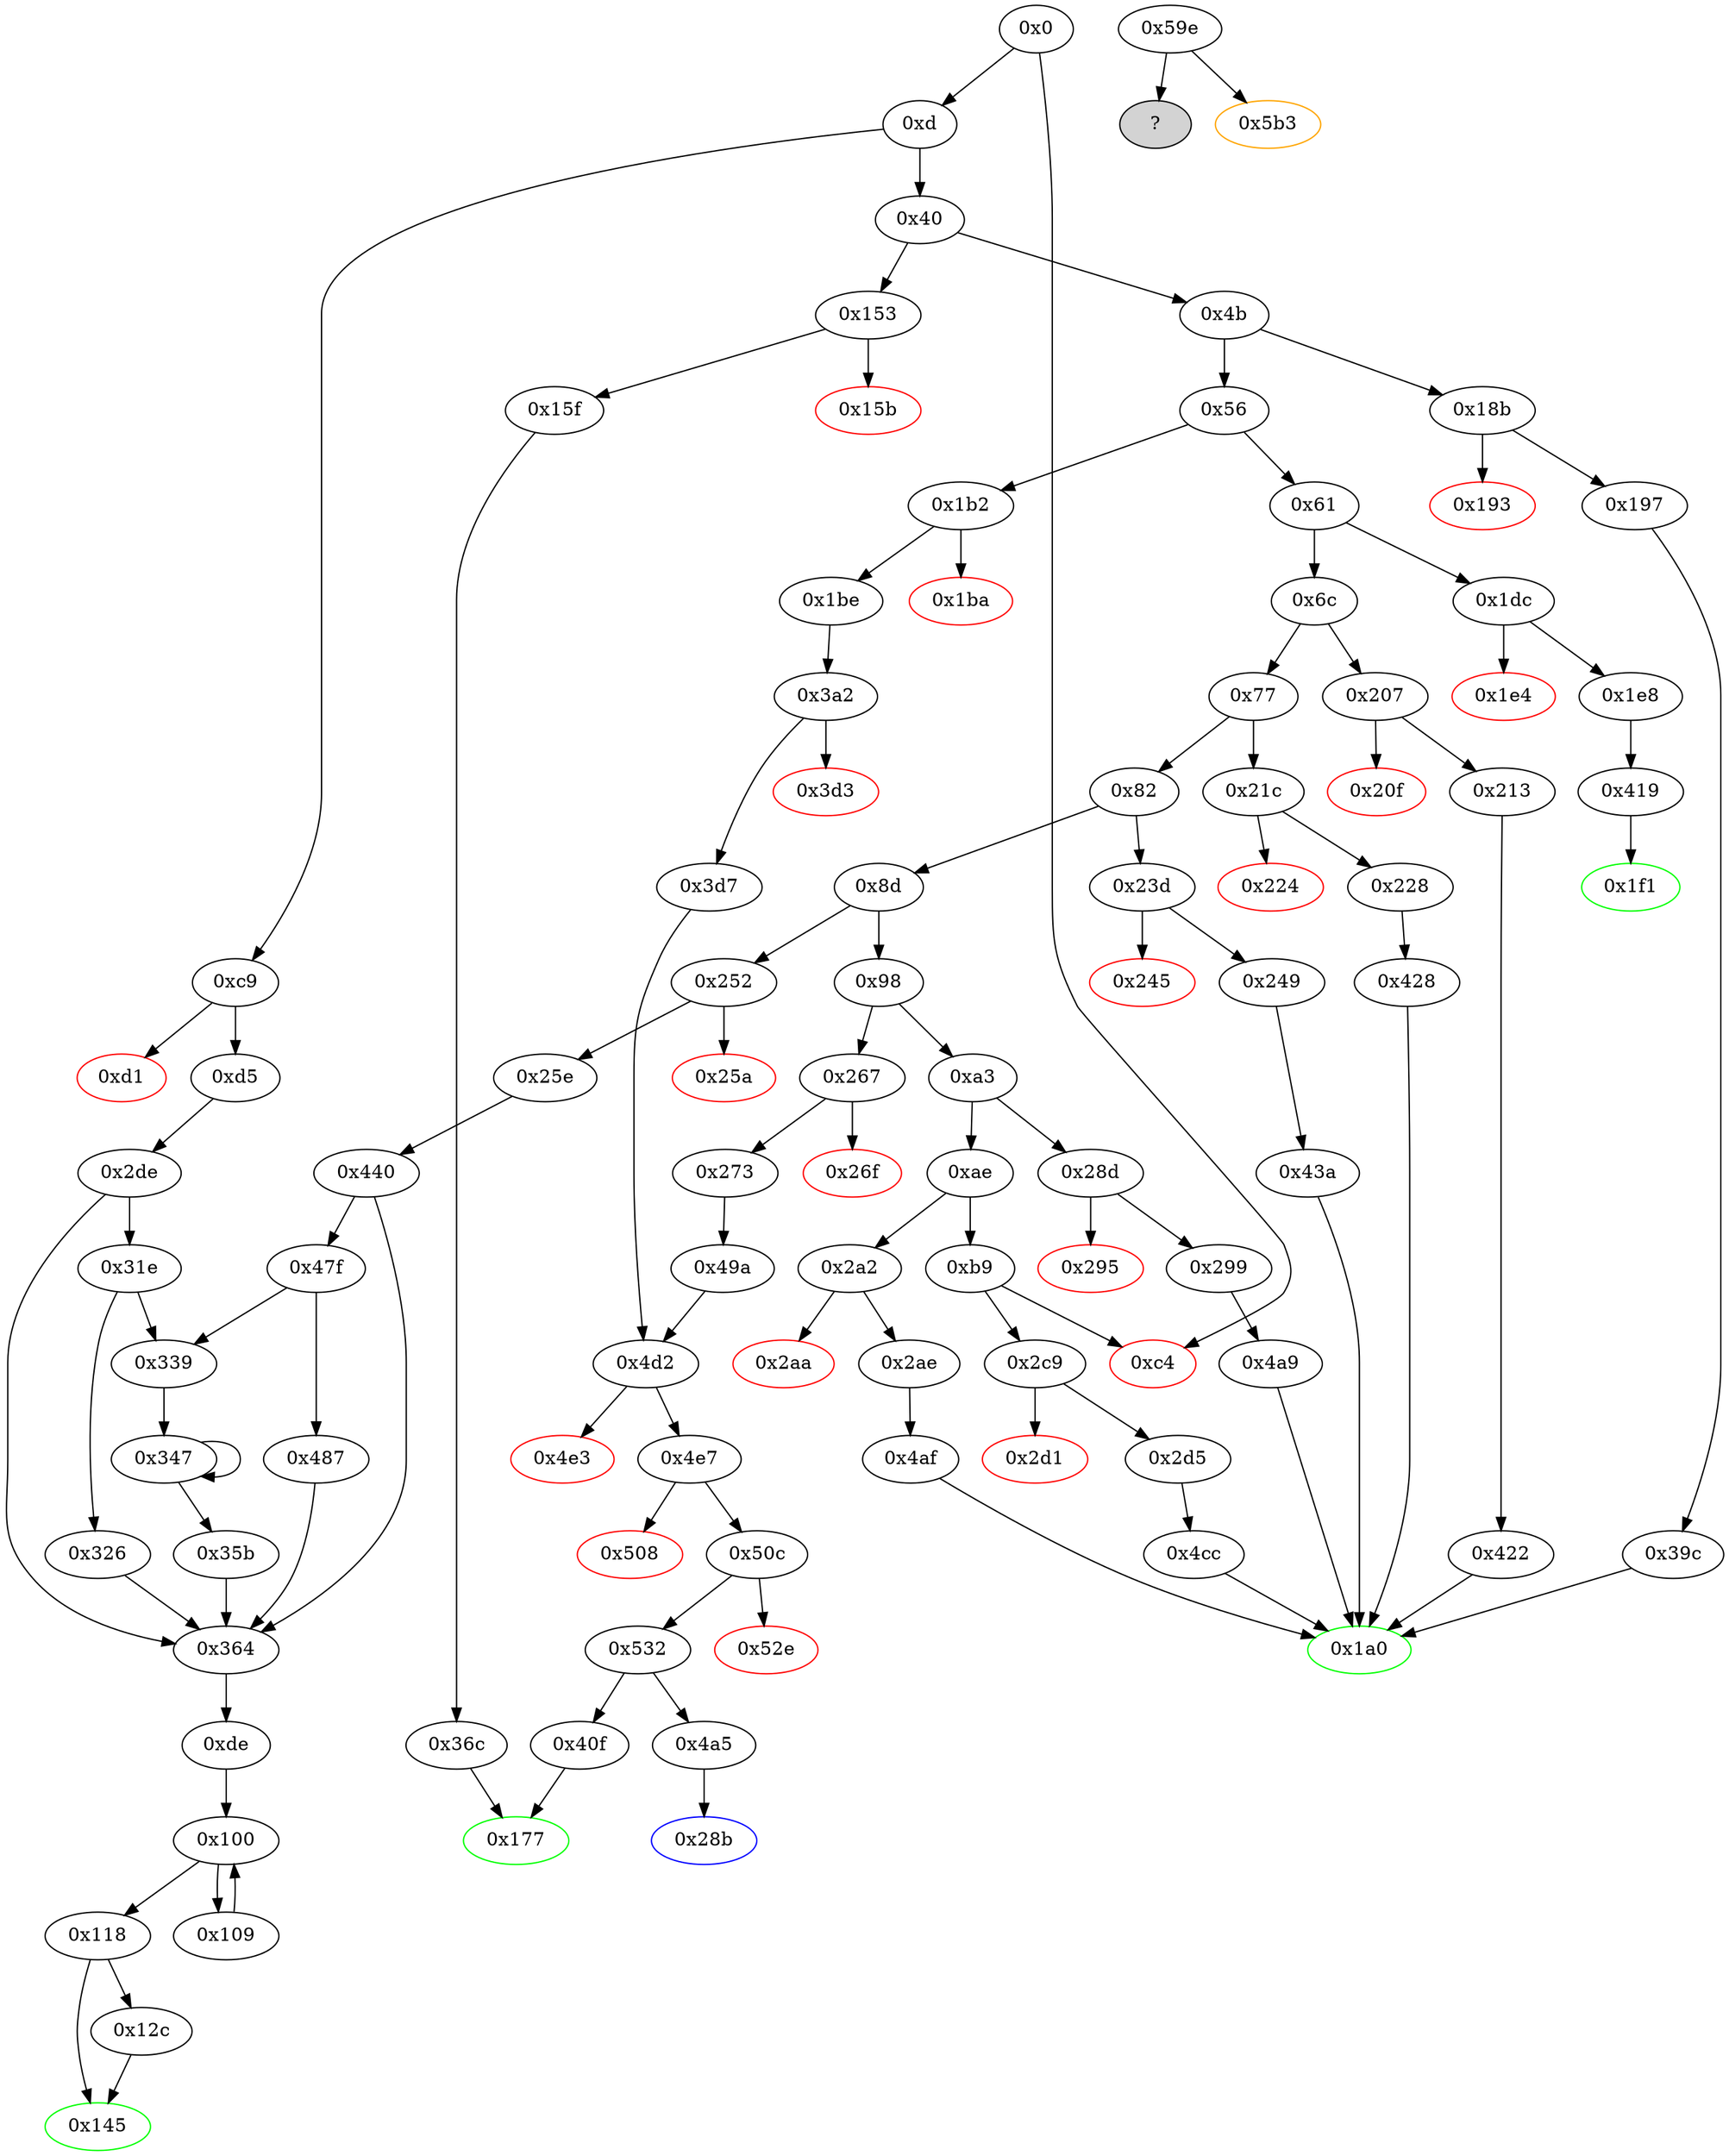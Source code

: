 digraph "" {
"0x61" [fillcolor=white, id="0x61", style=filled, tooltip="Block 0x61\n[0x61:0x6b]\n---\nPredecessors: [0x56]\nSuccessors: [0x6c, 0x1dc]\n---\n0x61 DUP1\n0x62 PUSH4 0x313ce567\n0x67 EQ\n0x68 PUSH2 0x1dc\n0x6b JUMPI\n---\n0x62: V24 = 0x313ce567\n0x67: V25 = EQ 0x313ce567 V11\n0x68: V26 = 0x1dc\n0x6b: JUMPI 0x1dc V25\n---\nEntry stack: [V11]\nStack pops: 1\nStack additions: [S0]\nExit stack: [V11]\n\nDef sites:\nV11: {0xd.0x34}\n"];
"0x43a" [fillcolor=white, id="0x43a", style=filled, tooltip="Block 0x43a\n[0x43a:0x43f]\n---\nPredecessors: [0x249]\nSuccessors: [0x1a0]\n---\n0x43a JUMPDEST\n0x43b PUSH1 0x9\n0x43d SLOAD\n0x43e DUP2\n0x43f JUMP\n---\n0x43a: JUMPDEST \n0x43b: V360 = 0x9\n0x43d: V361 = S[0x9]\n0x43f: JUMP 0x1a0\n---\nEntry stack: [V11, 0x1a0]\nStack pops: 1\nStack additions: [S0, V361]\nExit stack: [V11, 0x1a0, V361]\n\nDef sites:\nV11: {0xd.0x34}\n0x1a0: {0x249.0x24b}\n"];
"0x0" [fillcolor=white, id="0x0", style=filled, tooltip="Block 0x0\n[0x0:0xc]\n---\nPredecessors: []\nSuccessors: [0xd, 0xc4]\n---\n0x0 PUSH1 0x80\n0x2 PUSH1 0x40\n0x4 MSTORE\n0x5 PUSH1 0x4\n0x7 CALLDATASIZE\n0x8 LT\n0x9 PUSH2 0xc4\n0xc JUMPI\n---\n0x0: V0 = 0x80\n0x2: V1 = 0x40\n0x4: M[0x40] = 0x80\n0x5: V2 = 0x4\n0x7: V3 = CALLDATASIZE\n0x8: V4 = LT V3 0x4\n0x9: V5 = 0xc4\n0xc: JUMPI 0xc4 V4\n---\nEntry stack: []\nStack pops: 0\nStack additions: []\nExit stack: []\n\nDef sites:\n"];
"0x177" [color=green, fillcolor=white, id="0x177", style=filled, tooltip="Block 0x177\n[0x177:0x18a]\n---\nPredecessors: [0x36c, 0x40f]\nSuccessors: []\n---\n0x177 JUMPDEST\n0x178 PUSH1 0x40\n0x17a DUP1\n0x17b MLOAD\n0x17c SWAP2\n0x17d ISZERO\n0x17e ISZERO\n0x17f DUP3\n0x180 MSTORE\n0x181 MLOAD\n0x182 SWAP1\n0x183 DUP2\n0x184 SWAP1\n0x185 SUB\n0x186 PUSH1 0x20\n0x188 ADD\n0x189 SWAP1\n0x18a RETURN\n---\n0x177: JUMPDEST \n0x178: V112 = 0x40\n0x17b: V113 = M[0x40]\n0x17d: V114 = ISZERO 0x1\n0x17e: V115 = ISZERO 0x0\n0x180: M[V113] = 0x1\n0x181: V116 = M[0x40]\n0x185: V117 = SUB V113 V116\n0x186: V118 = 0x20\n0x188: V119 = ADD 0x20 V117\n0x18a: RETURN V116 V119\n---\nEntry stack: [V11, 0x1]\nStack pops: 1\nStack additions: []\nExit stack: [V11]\n\nDef sites:\nV11: {0xd.0x34}\n0x1: {0x36c.0x395, 0x40f.0x411}\n"];
"0x47f" [fillcolor=white, id="0x47f", style=filled, tooltip="Block 0x47f\n[0x47f:0x486]\n---\nPredecessors: [0x440]\nSuccessors: [0x339, 0x487]\n---\n0x47f DUP1\n0x480 PUSH1 0x1f\n0x482 LT\n0x483 PUSH2 0x339\n0x486 JUMPI\n---\n0x480: V386 = 0x1f\n0x482: V387 = LT 0x1f V376\n0x483: V388 = 0x339\n0x486: JUMPI 0x339 V387\n---\nEntry stack: [V11, 0xde, V365, 0x1, V376, V383, 0x1, V376]\nStack pops: 1\nStack additions: [S0]\nExit stack: [V11, 0xde, V365, 0x1, V376, V383, 0x1, V376]\n\nDef sites:\nV11: {0xd.0x34}\n0xde: {0x25e.0x260}\nV365: {0x440.0x448}\n0x1: {0x440.0x441}\nV376: {0x440.0x45f}\nV383: {0x440.0x476}\n0x1: {0x440.0x441}\nV376: {0x440.0x45f}\n"];
"0x1f1" [color=green, fillcolor=white, id="0x1f1", style=filled, tooltip="Block 0x1f1\n[0x1f1:0x206]\n---\nPredecessors: [0x419]\nSuccessors: []\n---\n0x1f1 JUMPDEST\n0x1f2 PUSH1 0x40\n0x1f4 DUP1\n0x1f5 MLOAD\n0x1f6 PUSH1 0xff\n0x1f8 SWAP1\n0x1f9 SWAP3\n0x1fa AND\n0x1fb DUP3\n0x1fc MSTORE\n0x1fd MLOAD\n0x1fe SWAP1\n0x1ff DUP2\n0x200 SWAP1\n0x201 SUB\n0x202 PUSH1 0x20\n0x204 ADD\n0x205 SWAP1\n0x206 RETURN\n---\n0x1f1: JUMPDEST \n0x1f2: V157 = 0x40\n0x1f5: V158 = M[0x40]\n0x1f6: V159 = 0xff\n0x1fa: V160 = AND V351 0xff\n0x1fc: M[V158] = V160\n0x1fd: V161 = M[0x40]\n0x201: V162 = SUB V158 V161\n0x202: V163 = 0x20\n0x204: V164 = ADD 0x20 V162\n0x206: RETURN V161 V164\n---\nEntry stack: [V11, 0x1f1, V351]\nStack pops: 1\nStack additions: []\nExit stack: [V11, 0x1f1]\n\nDef sites:\nV11: {0xd.0x34}\n0x1f1: {0x1e8.0x1ea}\nV351: {0x419.0x41f}\n"];
"0x213" [fillcolor=white, id="0x213", style=filled, tooltip="Block 0x213\n[0x213:0x21b]\n---\nPredecessors: [0x207]\nSuccessors: [0x422]\n---\n0x213 JUMPDEST\n0x214 POP\n0x215 PUSH2 0x1a0\n0x218 PUSH2 0x422\n0x21b JUMP\n---\n0x213: JUMPDEST \n0x215: V169 = 0x1a0\n0x218: V170 = 0x422\n0x21b: JUMP 0x422\n---\nEntry stack: [V11, V165]\nStack pops: 1\nStack additions: [0x1a0]\nExit stack: [V11, 0x1a0]\n\nDef sites:\nV11: {0xd.0x34}\nV165: {0x207.0x208}\n"];
"0x118" [fillcolor=white, id="0x118", style=filled, tooltip="Block 0x118\n[0x118:0x12b]\n---\nPredecessors: [0x100]\nSuccessors: [0x12c, 0x145]\n---\n0x118 JUMPDEST\n0x119 POP\n0x11a POP\n0x11b POP\n0x11c POP\n0x11d SWAP1\n0x11e POP\n0x11f SWAP1\n0x120 DUP2\n0x121 ADD\n0x122 SWAP1\n0x123 PUSH1 0x1f\n0x125 AND\n0x126 DUP1\n0x127 ISZERO\n0x128 PUSH2 0x145\n0x12b JUMPI\n---\n0x118: JUMPDEST \n0x121: V76 = ADD V63 V64\n0x123: V77 = 0x1f\n0x125: V78 = AND 0x1f V63\n0x127: V79 = ISZERO V78\n0x128: V80 = 0x145\n0x12b: JUMPI 0x145 V79\n---\nEntry stack: [V11, 0xde, S9, V59, V59, V64, V65, V63, V63, V64, V65, S0]\nStack pops: 7\nStack additions: [V76, V78]\nExit stack: [V11, 0xde, S9, V59, V59, V76, V78]\n\nDef sites:\nV11: {0xd.0x34}\n0xde: {0xd5.0xd7, 0x25e.0x260}\nS9: {0x440.0x448, 0x2de.0x2e6}\nV59: {0xde.0xe2}\nV59: {0xde.0xe2}\nV64: {0xde.0xf6}\nV65: {0xde.0xf9}\nV63: {0xde.0xef}\nV63: {0xde.0xef}\nV64: {0xde.0xf6}\nV65: {0xde.0xf9}\nS0: {0x109.0x113, 0xde.0xfe}\n"];
"0x153" [fillcolor=white, id="0x153", style=filled, tooltip="Block 0x153\n[0x153:0x15a]\n---\nPredecessors: [0x40]\nSuccessors: [0x15b, 0x15f]\n---\n0x153 JUMPDEST\n0x154 CALLVALUE\n0x155 DUP1\n0x156 ISZERO\n0x157 PUSH2 0x15f\n0x15a JUMPI\n---\n0x153: JUMPDEST \n0x154: V96 = CALLVALUE\n0x156: V97 = ISZERO V96\n0x157: V98 = 0x15f\n0x15a: JUMPI 0x15f V97\n---\nEntry stack: [V11]\nStack pops: 0\nStack additions: [V96]\nExit stack: [V11, V96]\n\nDef sites:\nV11: {0xd.0x34}\n"];
"0x4cc" [fillcolor=white, id="0x4cc", style=filled, tooltip="Block 0x4cc\n[0x4cc:0x4d1]\n---\nPredecessors: [0x2d5]\nSuccessors: [0x1a0]\n---\n0x4cc JUMPDEST\n0x4cd PUSH1 0x4\n0x4cf SLOAD\n0x4d0 DUP2\n0x4d1 JUMP\n---\n0x4cc: JUMPDEST \n0x4cd: V408 = 0x4\n0x4cf: V409 = S[0x4]\n0x4d1: JUMP 0x1a0\n---\nEntry stack: [V11, 0x1a0]\nStack pops: 1\nStack additions: [S0, V409]\nExit stack: [V11, 0x1a0, V409]\n\nDef sites:\nV11: {0xd.0x34}\n0x1a0: {0x2d5.0x2d7}\n"];
"0x4af" [fillcolor=white, id="0x4af", style=filled, tooltip="Block 0x4af\n[0x4af:0x4cb]\n---\nPredecessors: [0x2ae]\nSuccessors: [0x1a0]\n---\n0x4af JUMPDEST\n0x4b0 PUSH1 0x8\n0x4b2 PUSH1 0x20\n0x4b4 SWAP1\n0x4b5 DUP2\n0x4b6 MSTORE\n0x4b7 PUSH1 0x0\n0x4b9 SWAP3\n0x4ba DUP4\n0x4bb MSTORE\n0x4bc PUSH1 0x40\n0x4be DUP1\n0x4bf DUP5\n0x4c0 SHA3\n0x4c1 SWAP1\n0x4c2 SWAP2\n0x4c3 MSTORE\n0x4c4 SWAP1\n0x4c5 DUP3\n0x4c6 MSTORE\n0x4c7 SWAP1\n0x4c8 SHA3\n0x4c9 SLOAD\n0x4ca DUP2\n0x4cb JUMP\n---\n0x4af: JUMPDEST \n0x4b0: V401 = 0x8\n0x4b2: V402 = 0x20\n0x4b6: M[0x20] = 0x8\n0x4b7: V403 = 0x0\n0x4bb: M[0x0] = V231\n0x4bc: V404 = 0x40\n0x4c0: V405 = SHA3 0x0 0x40\n0x4c3: M[0x20] = V405\n0x4c6: M[0x0] = V234\n0x4c8: V406 = SHA3 0x0 0x40\n0x4c9: V407 = S[V406]\n0x4cb: JUMP 0x1a0\n---\nEntry stack: [V11, 0x1a0, V231, V234]\nStack pops: 3\nStack additions: [S2, V407]\nExit stack: [V11, 0x1a0, V407]\n\nDef sites:\nV11: {0xd.0x34}\n0x1a0: {0x2ae.0x2b0}\nV231: {0x2ae.0x2bf}\nV234: {0x2ae.0x2c4}\n"];
"0x193" [color=red, fillcolor=white, id="0x193", style=filled, tooltip="Block 0x193\n[0x193:0x196]\n---\nPredecessors: [0x18b]\nSuccessors: []\n---\n0x193 PUSH1 0x0\n0x195 DUP1\n0x196 REVERT\n---\n0x193: V123 = 0x0\n0x196: REVERT 0x0 0x0\n---\nEntry stack: [V11, V120]\nStack pops: 0\nStack additions: []\nExit stack: [V11, V120]\n\nDef sites:\nV11: {0xd.0x34}\nV120: {0x18b.0x18c}\n"];
"0xd1" [color=red, fillcolor=white, id="0xd1", style=filled, tooltip="Block 0xd1\n[0xd1:0xd4]\n---\nPredecessors: [0xc9]\nSuccessors: []\n---\n0xd1 PUSH1 0x0\n0xd3 DUP1\n0xd4 REVERT\n---\n0xd1: V55 = 0x0\n0xd4: REVERT 0x0 0x0\n---\nEntry stack: [V11, V52]\nStack pops: 0\nStack additions: []\nExit stack: [V11, V52]\n\nDef sites:\nV11: {0xd.0x34}\nV52: {0xc9.0xca}\n"];
"0x508" [color=red, fillcolor=white, id="0x508", style=filled, tooltip="Block 0x508\n[0x508:0x50b]\n---\nPredecessors: [0x4e7]\nSuccessors: []\n---\n0x508 PUSH1 0x0\n0x50a DUP1\n0x50b REVERT\n---\n0x508: V435 = 0x0\n0x50b: REVERT 0x0 0x0\n---\nEntry stack: [V11, 0x177, S7, S6, S5, S4, {0x40f, 0x4a5}, S2, S1, S0]\nStack pops: 0\nStack additions: []\nExit stack: [V11, 0x177, S7, S6, S5, S4, {0x40f, 0x4a5}, S2, S1, S0]\n\nDef sites:\nV11: {0xd.0x34}\n0x177: {0x1be.0x1c0}\nS7: {0xd.0x34, 0x1be.0x1cf}\nS6: {0x273.0x275, 0x1be.0x1d4}\nS5: {0x273.0x283, 0x1be.0x1d7}\nS4: {0x273.0x286, 0x3a2.0x3ae}\n{0x40f, 0x4a5}: {0x49a.0x49b, 0x3d7.0x405}\nS2: {0x49a.0x49e, 0x1be.0x1cf}\nS1: {0x273.0x283, 0x1be.0x1d4}\nS0: {0x273.0x286, 0x1be.0x1d7}\n"];
"0x82" [fillcolor=white, id="0x82", style=filled, tooltip="Block 0x82\n[0x82:0x8c]\n---\nPredecessors: [0x77]\nSuccessors: [0x8d, 0x23d]\n---\n0x82 DUP1\n0x83 PUSH4 0x86d1a69f\n0x88 EQ\n0x89 PUSH2 0x23d\n0x8c JUMPI\n---\n0x83: V33 = 0x86d1a69f\n0x88: V34 = EQ 0x86d1a69f V11\n0x89: V35 = 0x23d\n0x8c: JUMPI 0x23d V34\n---\nEntry stack: [V11]\nStack pops: 1\nStack additions: [S0]\nExit stack: [V11]\n\nDef sites:\nV11: {0xd.0x34}\n"];
"0x98" [fillcolor=white, id="0x98", style=filled, tooltip="Block 0x98\n[0x98:0xa2]\n---\nPredecessors: [0x8d]\nSuccessors: [0xa3, 0x267]\n---\n0x98 DUP1\n0x99 PUSH4 0xa9059cbb\n0x9e EQ\n0x9f PUSH2 0x267\n0xa2 JUMPI\n---\n0x99: V39 = 0xa9059cbb\n0x9e: V40 = EQ 0xa9059cbb V11\n0x9f: V41 = 0x267\n0xa2: JUMPI 0x267 V40\n---\nEntry stack: [V11]\nStack pops: 1\nStack additions: [S0]\nExit stack: [V11]\n\nDef sites:\nV11: {0xd.0x34}\n"];
"0x6c" [fillcolor=white, id="0x6c", style=filled, tooltip="Block 0x6c\n[0x6c:0x76]\n---\nPredecessors: [0x61]\nSuccessors: [0x77, 0x207]\n---\n0x6c DUP1\n0x6d PUSH4 0x5d354b4d\n0x72 EQ\n0x73 PUSH2 0x207\n0x76 JUMPI\n---\n0x6d: V27 = 0x5d354b4d\n0x72: V28 = EQ 0x5d354b4d V11\n0x73: V29 = 0x207\n0x76: JUMPI 0x207 V28\n---\nEntry stack: [V11]\nStack pops: 1\nStack additions: [S0]\nExit stack: [V11]\n\nDef sites:\nV11: {0xd.0x34}\n"];
"0x4b" [fillcolor=white, id="0x4b", style=filled, tooltip="Block 0x4b\n[0x4b:0x55]\n---\nPredecessors: [0x40]\nSuccessors: [0x56, 0x18b]\n---\n0x4b DUP1\n0x4c PUSH4 0x18160ddd\n0x51 EQ\n0x52 PUSH2 0x18b\n0x55 JUMPI\n---\n0x4c: V18 = 0x18160ddd\n0x51: V19 = EQ 0x18160ddd V11\n0x52: V20 = 0x18b\n0x55: JUMPI 0x18b V19\n---\nEntry stack: [V11]\nStack pops: 1\nStack additions: [S0]\nExit stack: [V11]\n\nDef sites:\nV11: {0xd.0x34}\n"];
"0x273" [fillcolor=white, id="0x273", style=filled, tooltip="Block 0x273\n[0x273:0x28a]\n---\nPredecessors: [0x267]\nSuccessors: [0x49a]\n---\n0x273 JUMPDEST\n0x274 POP\n0x275 PUSH2 0x28b\n0x278 PUSH1 0x1\n0x27a PUSH1 0xa0\n0x27c PUSH1 0x2\n0x27e EXP\n0x27f SUB\n0x280 PUSH1 0x4\n0x282 CALLDATALOAD\n0x283 AND\n0x284 PUSH1 0x24\n0x286 CALLDATALOAD\n0x287 PUSH2 0x49a\n0x28a JUMP\n---\n0x273: JUMPDEST \n0x275: V201 = 0x28b\n0x278: V202 = 0x1\n0x27a: V203 = 0xa0\n0x27c: V204 = 0x2\n0x27e: V205 = EXP 0x2 0xa0\n0x27f: V206 = SUB 0x10000000000000000000000000000000000000000 0x1\n0x280: V207 = 0x4\n0x282: V208 = CALLDATALOAD 0x4\n0x283: V209 = AND V208 0xffffffffffffffffffffffffffffffffffffffff\n0x284: V210 = 0x24\n0x286: V211 = CALLDATALOAD 0x24\n0x287: V212 = 0x49a\n0x28a: JUMP 0x49a\n---\nEntry stack: [V11, V197]\nStack pops: 1\nStack additions: [0x28b, V209, V211]\nExit stack: [V11, 0x28b, V209, V211]\n\nDef sites:\nV11: {0xd.0x34}\nV197: {0x267.0x268}\n"];
"0x252" [fillcolor=white, id="0x252", style=filled, tooltip="Block 0x252\n[0x252:0x259]\n---\nPredecessors: [0x8d]\nSuccessors: [0x25a, 0x25e]\n---\n0x252 JUMPDEST\n0x253 CALLVALUE\n0x254 DUP1\n0x255 ISZERO\n0x256 PUSH2 0x25e\n0x259 JUMPI\n---\n0x252: JUMPDEST \n0x253: V191 = CALLVALUE\n0x255: V192 = ISZERO V191\n0x256: V193 = 0x25e\n0x259: JUMPI 0x25e V192\n---\nEntry stack: [V11]\nStack pops: 0\nStack additions: [V191]\nExit stack: [V11, V191]\n\nDef sites:\nV11: {0xd.0x34}\n"];
"0x1e8" [fillcolor=white, id="0x1e8", style=filled, tooltip="Block 0x1e8\n[0x1e8:0x1f0]\n---\nPredecessors: [0x1dc]\nSuccessors: [0x419]\n---\n0x1e8 JUMPDEST\n0x1e9 POP\n0x1ea PUSH2 0x1f1\n0x1ed PUSH2 0x419\n0x1f0 JUMP\n---\n0x1e8: JUMPDEST \n0x1ea: V155 = 0x1f1\n0x1ed: V156 = 0x419\n0x1f0: JUMP 0x419\n---\nEntry stack: [V11, V151]\nStack pops: 1\nStack additions: [0x1f1]\nExit stack: [V11, 0x1f1]\n\nDef sites:\nV11: {0xd.0x34}\nV151: {0x1dc.0x1dd}\n"];
"0x35b" [fillcolor=white, id="0x35b", style=filled, tooltip="Block 0x35b\n[0x35b:0x363]\n---\nPredecessors: [0x347]\nSuccessors: [0x364]\n---\n0x35b DUP3\n0x35c SWAP1\n0x35d SUB\n0x35e PUSH1 0x1f\n0x360 AND\n0x361 DUP3\n0x362 ADD\n0x363 SWAP2\n---\n0x35d: V289 = SUB V286 V277\n0x35e: V290 = 0x1f\n0x360: V291 = AND 0x1f V289\n0x362: V292 = ADD V277 V291\n---\nEntry stack: [V11, 0xde, S5, {0x0, 0x1}, S3, V277, V284, V286]\nStack pops: 3\nStack additions: [V292, S1, S2]\nExit stack: [V11, 0xde, S5, {0x0, 0x1}, S3, V292, V284, V277]\n\nDef sites:\nV11: {0xd.0x34}\n0xde: {0xd5.0xd7, 0x25e.0x260}\nS5: {0x440.0x448, 0x2de.0x2e6}\n{0x0, 0x1}: {0x440.0x441, 0x2de.0x2df}\nS3: {0x440.0x45f, 0x2de.0x2fe}\nV277: {0x339.0x33b}\nV284: {0x347.0x34f}\nV286: {0x347.0x353}\n"];
"0x28b" [color=blue, fillcolor=white, id="0x28b", style=filled, tooltip="Block 0x28b\n[0x28b:0x28c]\n---\nPredecessors: [0x4a5]\nSuccessors: []\n---\n0x28b JUMPDEST\n0x28c STOP\n---\n0x28b: JUMPDEST \n0x28c: STOP \n---\nEntry stack: [V11, 0x177, S0]\nStack pops: 0\nStack additions: []\nExit stack: [V11, 0x177, S0]\n\nDef sites:\nV11: {0xd.0x34}\n0x177: {0x1be.0x1c0}\nS0: {0xd.0x34, 0x1be.0x1cf}\n"];
"?" [style=filled];
"0x100" [fillcolor=white, id="0x100", style=filled, tooltip="Block 0x100\n[0x100:0x108]\n---\nPredecessors: [0xde, 0x109]\nSuccessors: [0x109, 0x118]\n---\n0x100 JUMPDEST\n0x101 DUP4\n0x102 DUP2\n0x103 LT\n0x104 ISZERO\n0x105 PUSH2 0x118\n0x108 JUMPI\n---\n0x100: JUMPDEST \n0x103: V67 = LT S0 V63\n0x104: V68 = ISZERO V67\n0x105: V69 = 0x118\n0x108: JUMPI 0x118 V68\n---\nEntry stack: [V11, 0xde, S9, V59, V59, V64, V65, V63, V63, V64, V65, S0]\nStack pops: 4\nStack additions: [S3, S2, S1, S0]\nExit stack: [V11, 0xde, S9, V59, V59, V64, V65, V63, V63, V64, V65, S0]\n\nDef sites:\nV11: {0xd.0x34}\n0xde: {0xd5.0xd7, 0x25e.0x260}\nS9: {0x440.0x448, 0x2de.0x2e6}\nV59: {0xde.0xe2}\nV59: {0xde.0xe2}\nV64: {0xde.0xf6}\nV65: {0xde.0xf9}\nV63: {0xde.0xef}\nV63: {0xde.0xef}\nV64: {0xde.0xf6}\nV65: {0xde.0xf9}\nS0: {0x109.0x113, 0xde.0xfe}\n"];
"0x2d5" [fillcolor=white, id="0x2d5", style=filled, tooltip="Block 0x2d5\n[0x2d5:0x2dd]\n---\nPredecessors: [0x2c9]\nSuccessors: [0x4cc]\n---\n0x2d5 JUMPDEST\n0x2d6 POP\n0x2d7 PUSH2 0x1a0\n0x2da PUSH2 0x4cc\n0x2dd JUMP\n---\n0x2d5: JUMPDEST \n0x2d7: V240 = 0x1a0\n0x2da: V241 = 0x4cc\n0x2dd: JUMP 0x4cc\n---\nEntry stack: [V11, V236]\nStack pops: 1\nStack additions: [0x1a0]\nExit stack: [V11, 0x1a0]\n\nDef sites:\nV11: {0xd.0x34}\nV236: {0x2c9.0x2ca}\n"];
"0x347" [fillcolor=white, id="0x347", style=filled, tooltip="Block 0x347\n[0x347:0x35a]\n---\nPredecessors: [0x339, 0x347]\nSuccessors: [0x347, 0x35b]\n---\n0x347 JUMPDEST\n0x348 DUP2\n0x349 SLOAD\n0x34a DUP2\n0x34b MSTORE\n0x34c SWAP1\n0x34d PUSH1 0x1\n0x34f ADD\n0x350 SWAP1\n0x351 PUSH1 0x20\n0x353 ADD\n0x354 DUP1\n0x355 DUP4\n0x356 GT\n0x357 PUSH2 0x347\n0x35a JUMPI\n---\n0x347: JUMPDEST \n0x349: V282 = S[S1]\n0x34b: M[S0] = V282\n0x34d: V283 = 0x1\n0x34f: V284 = ADD 0x1 S1\n0x351: V285 = 0x20\n0x353: V286 = ADD 0x20 S0\n0x356: V287 = GT V277 V286\n0x357: V288 = 0x347\n0x35a: JUMPI 0x347 V287\n---\nEntry stack: [V11, 0xde, S5, {0x0, 0x1}, S3, V277, S1, S0]\nStack pops: 3\nStack additions: [S2, V284, V286]\nExit stack: [V11, 0xde, S5, {0x0, 0x1}, S3, V277, V284, V286]\n\nDef sites:\nV11: {0xd.0x34}\n0xde: {0xd5.0xd7, 0x25e.0x260}\nS5: {0x440.0x448, 0x2de.0x2e6}\n{0x0, 0x1}: {0x440.0x441, 0x2de.0x2df}\nS3: {0x440.0x45f, 0x2de.0x2fe}\nV277: {0x339.0x33b}\nS1: {0x339.0x345, 0x347.0x34f}\nS0: {0x440.0x476, 0x347.0x353, 0x2de.0x315}\n"];
"0xb9" [fillcolor=white, id="0xb9", style=filled, tooltip="Block 0xb9\n[0xb9:0xc3]\n---\nPredecessors: [0xae]\nSuccessors: [0xc4, 0x2c9]\n---\n0xb9 DUP1\n0xba PUSH4 0xe93c980d\n0xbf EQ\n0xc0 PUSH2 0x2c9\n0xc3 JUMPI\n---\n0xba: V48 = 0xe93c980d\n0xbf: V49 = EQ 0xe93c980d V11\n0xc0: V50 = 0x2c9\n0xc3: JUMPI 0x2c9 V49\n---\nEntry stack: [V11]\nStack pops: 1\nStack additions: [S0]\nExit stack: [V11]\n\nDef sites:\nV11: {0xd.0x34}\n"];
"0x1a0" [color=green, fillcolor=white, id="0x1a0", style=filled, tooltip="Block 0x1a0\n[0x1a0:0x1b1]\n---\nPredecessors: [0x39c, 0x422, 0x428, 0x43a, 0x4a9, 0x4af, 0x4cc]\nSuccessors: []\n---\n0x1a0 JUMPDEST\n0x1a1 PUSH1 0x40\n0x1a3 DUP1\n0x1a4 MLOAD\n0x1a5 SWAP2\n0x1a6 DUP3\n0x1a7 MSTORE\n0x1a8 MLOAD\n0x1a9 SWAP1\n0x1aa DUP2\n0x1ab SWAP1\n0x1ac SUB\n0x1ad PUSH1 0x20\n0x1af ADD\n0x1b0 SWAP1\n0x1b1 RETURN\n---\n0x1a0: JUMPDEST \n0x1a1: V126 = 0x40\n0x1a4: V127 = M[0x40]\n0x1a7: M[V127] = S0\n0x1a8: V128 = M[0x40]\n0x1ac: V129 = SUB V127 V128\n0x1ad: V130 = 0x20\n0x1af: V131 = ADD 0x20 V129\n0x1b1: RETURN V128 V131\n---\nEntry stack: [V11, 0x1a0, S0]\nStack pops: 1\nStack additions: []\nExit stack: [V11, 0x1a0]\n\nDef sites:\nV11: {0xd.0x34}\n0x1a0: {0x249.0x24b, 0x228.0x22a, 0x299.0x29b, 0x2ae.0x2b0, 0x213.0x215, 0x2d5.0x2d7, 0x197.0x199}\nS0: {0x4a9.0x4ac, 0x428.0x437, 0x43a.0x43d, 0x39c.0x39f, 0x4af.0x4c9, 0x4cc.0x4cf, 0x422.0x425}\n"];
"0x295" [color=red, fillcolor=white, id="0x295", style=filled, tooltip="Block 0x295\n[0x295:0x298]\n---\nPredecessors: [0x28d]\nSuccessors: []\n---\n0x295 PUSH1 0x0\n0x297 DUP1\n0x298 REVERT\n---\n0x295: V216 = 0x0\n0x298: REVERT 0x0 0x0\n---\nEntry stack: [V11, V213]\nStack pops: 0\nStack additions: []\nExit stack: [V11, V213]\n\nDef sites:\nV11: {0xd.0x34}\nV213: {0x28d.0x28e}\n"];
"0x207" [fillcolor=white, id="0x207", style=filled, tooltip="Block 0x207\n[0x207:0x20e]\n---\nPredecessors: [0x6c]\nSuccessors: [0x20f, 0x213]\n---\n0x207 JUMPDEST\n0x208 CALLVALUE\n0x209 DUP1\n0x20a ISZERO\n0x20b PUSH2 0x213\n0x20e JUMPI\n---\n0x207: JUMPDEST \n0x208: V165 = CALLVALUE\n0x20a: V166 = ISZERO V165\n0x20b: V167 = 0x213\n0x20e: JUMPI 0x213 V166\n---\nEntry stack: [V11]\nStack pops: 0\nStack additions: [V165]\nExit stack: [V11, V165]\n\nDef sites:\nV11: {0xd.0x34}\n"];
"0x364" [fillcolor=white, id="0x364", style=filled, tooltip="Block 0x364\n[0x364:0x36b]\n---\nPredecessors: [0x2de, 0x326, 0x35b, 0x440, 0x487]\nSuccessors: [0xde]\n---\n0x364 JUMPDEST\n0x365 POP\n0x366 POP\n0x367 POP\n0x368 POP\n0x369 POP\n0x36a DUP2\n0x36b JUMP\n---\n0x364: JUMPDEST \n0x36b: JUMP 0xde\n---\nEntry stack: [V11, 0xde, S5, {0x0, 0x1}, S3, S2, S1, S0]\nStack pops: 7\nStack additions: [S6, S5]\nExit stack: [V11, 0xde, S5]\n\nDef sites:\nV11: {0xd.0x34}\n0xde: {0xd5.0xd7, 0x25e.0x260}\nS5: {0x440.0x448, 0x2de.0x2e6}\n{0x0, 0x1}: {0x440.0x441, 0x2de.0x2df}\nS3: {0x440.0x45f, 0x2de.0x2fe}\nS2: {0x440.0x476, 0x35b.0x362, 0x326.0x333, 0x487.0x494, 0x2de.0x315}\nS1: {0x440.0x441, 0x347.0x34f, 0x2de.0x2df}\nS0: {0x339.0x33b, 0x440.0x45f, 0x2de.0x2fe}\n"];
"0x2aa" [color=red, fillcolor=white, id="0x2aa", style=filled, tooltip="Block 0x2aa\n[0x2aa:0x2ad]\n---\nPredecessors: [0x2a2]\nSuccessors: []\n---\n0x2aa PUSH1 0x0\n0x2ac DUP1\n0x2ad REVERT\n---\n0x2aa: V222 = 0x0\n0x2ad: REVERT 0x0 0x0\n---\nEntry stack: [V11, V219]\nStack pops: 0\nStack additions: []\nExit stack: [V11, V219]\n\nDef sites:\nV11: {0xd.0x34}\nV219: {0x2a2.0x2a3}\n"];
"0x59e" [fillcolor=white, id="0x59e", style=filled, tooltip="Block 0x59e\n[0x59e:0x5b2]\n---\nPredecessors: []\nSuccessors: [0x5b3]\nHas unresolved jump.\n---\n0x59e STOP\n0x59f LOG1\n0x5a0 PUSH6 0x627a7a723058\n0x5a7 SHA3\n0x5a8 DUP10\n0x5a9 MISSING 0xab\n0x5aa DUP5\n0x5ab MISSING 0x5e\n0x5ac MISSING 0x21\n0x5ad ORIGIN\n0x5ae MISSING 0x5e\n0x5af MISSING 0xf6\n0x5b0 DUP10\n0x5b1 SWAP14\n0x5b2 JUMPI\n---\n0x59e: STOP \n0x59f: LOG S0 S1 S2\n0x5a0: V474 = 0x627a7a723058\n0x5a7: V475 = SHA3 0x627a7a723058 S3\n0x5a9: MISSING 0xab\n0x5ab: MISSING 0x5e\n0x5ac: MISSING 0x21\n0x5ad: V476 = ORIGIN\n0x5ae: MISSING 0x5e\n0x5af: MISSING 0xf6\n0x5b2: JUMPI S13 S0\n---\nEntry stack: []\nStack pops: 0\nStack additions: [S12, V475, S4, S5, S6, S7, S8, S9, S10, S11, S12, S4, S0, S1, S2, S3, S4, V476, S1, S2, S3, S4, S5, S6, S7, S8, S9, S10, S11, S12, S9]\nExit stack: []\n\nDef sites:\n"];
"0x2c9" [fillcolor=white, id="0x2c9", style=filled, tooltip="Block 0x2c9\n[0x2c9:0x2d0]\n---\nPredecessors: [0xb9]\nSuccessors: [0x2d1, 0x2d5]\n---\n0x2c9 JUMPDEST\n0x2ca CALLVALUE\n0x2cb DUP1\n0x2cc ISZERO\n0x2cd PUSH2 0x2d5\n0x2d0 JUMPI\n---\n0x2c9: JUMPDEST \n0x2ca: V236 = CALLVALUE\n0x2cc: V237 = ISZERO V236\n0x2cd: V238 = 0x2d5\n0x2d0: JUMPI 0x2d5 V237\n---\nEntry stack: [V11]\nStack pops: 0\nStack additions: [V236]\nExit stack: [V11, V236]\n\nDef sites:\nV11: {0xd.0x34}\n"];
"0x197" [fillcolor=white, id="0x197", style=filled, tooltip="Block 0x197\n[0x197:0x19f]\n---\nPredecessors: [0x18b]\nSuccessors: [0x39c]\n---\n0x197 JUMPDEST\n0x198 POP\n0x199 PUSH2 0x1a0\n0x19c PUSH2 0x39c\n0x19f JUMP\n---\n0x197: JUMPDEST \n0x199: V124 = 0x1a0\n0x19c: V125 = 0x39c\n0x19f: JUMP 0x39c\n---\nEntry stack: [V11, V120]\nStack pops: 1\nStack additions: [0x1a0]\nExit stack: [V11, 0x1a0]\n\nDef sites:\nV11: {0xd.0x34}\nV120: {0x18b.0x18c}\n"];
"0x4a9" [fillcolor=white, id="0x4a9", style=filled, tooltip="Block 0x4a9\n[0x4a9:0x4ae]\n---\nPredecessors: [0x299]\nSuccessors: [0x1a0]\n---\n0x4a9 JUMPDEST\n0x4aa PUSH1 0x5\n0x4ac SLOAD\n0x4ad DUP2\n0x4ae JUMP\n---\n0x4a9: JUMPDEST \n0x4aa: V399 = 0x5\n0x4ac: V400 = S[0x5]\n0x4ae: JUMP 0x1a0\n---\nEntry stack: [V11, 0x1a0]\nStack pops: 1\nStack additions: [S0, V400]\nExit stack: [V11, 0x1a0, V400]\n\nDef sites:\nV11: {0xd.0x34}\n0x1a0: {0x299.0x29b}\n"];
"0x267" [fillcolor=white, id="0x267", style=filled, tooltip="Block 0x267\n[0x267:0x26e]\n---\nPredecessors: [0x98]\nSuccessors: [0x26f, 0x273]\n---\n0x267 JUMPDEST\n0x268 CALLVALUE\n0x269 DUP1\n0x26a ISZERO\n0x26b PUSH2 0x273\n0x26e JUMPI\n---\n0x267: JUMPDEST \n0x268: V197 = CALLVALUE\n0x26a: V198 = ISZERO V197\n0x26b: V199 = 0x273\n0x26e: JUMPI 0x273 V198\n---\nEntry stack: [V11]\nStack pops: 0\nStack additions: [V197]\nExit stack: [V11, V197]\n\nDef sites:\nV11: {0xd.0x34}\n"];
"0x4a5" [fillcolor=white, id="0x4a5", style=filled, tooltip="Block 0x4a5\n[0x4a5:0x4a8]\n---\nPredecessors: [0x532]\nSuccessors: [0x28b]\n---\n0x4a5 JUMPDEST\n0x4a6 POP\n0x4a7 POP\n0x4a8 JUMP\n---\n0x4a5: JUMPDEST \n0x4a8: JUMP S2\n---\nEntry stack: [V11, 0x177, S3, S2, S1, S0]\nStack pops: 3\nStack additions: []\nExit stack: [V11, 0x177, S3]\n\nDef sites:\nV11: {0xd.0x34}\n0x177: {0x1be.0x1c0}\nS3: {0xd.0x34, 0x1be.0x1cf}\nS2: {0x273.0x275, 0x1be.0x1d4}\nS1: {0x273.0x283, 0x1be.0x1d7}\nS0: {0x273.0x286, 0x3a2.0x3ae}\n"];
"0x3d3" [color=red, fillcolor=white, id="0x3d3", style=filled, tooltip="Block 0x3d3\n[0x3d3:0x3d6]\n---\nPredecessors: [0x3a2]\nSuccessors: []\n---\n0x3d3 PUSH1 0x0\n0x3d5 DUP1\n0x3d6 REVERT\n---\n0x3d3: V328 = 0x0\n0x3d6: REVERT 0x0 0x0\n---\nEntry stack: [V11, 0x177, V144, V147, V149, 0x0]\nStack pops: 0\nStack additions: []\nExit stack: [V11, 0x177, V144, V147, V149, 0x0]\n\nDef sites:\nV11: {0xd.0x34}\n0x177: {0x1be.0x1c0}\nV144: {0x1be.0x1cf}\nV147: {0x1be.0x1d4}\nV149: {0x1be.0x1d7}\n0x0: {0x3a2.0x3ae}\n"];
"0x52e" [color=red, fillcolor=white, id="0x52e", style=filled, tooltip="Block 0x52e\n[0x52e:0x531]\n---\nPredecessors: [0x50c]\nSuccessors: []\n---\n0x52e PUSH1 0x0\n0x530 DUP1\n0x531 REVERT\n---\n0x52e: V451 = 0x0\n0x531: REVERT 0x0 0x0\n---\nEntry stack: [V11, 0x177, S7, S6, S5, S4, {0x40f, 0x4a5}, S2, S1, S0]\nStack pops: 0\nStack additions: []\nExit stack: [V11, 0x177, S7, S6, S5, S4, {0x40f, 0x4a5}, S2, S1, S0]\n\nDef sites:\nV11: {0xd.0x34}\n0x177: {0x1be.0x1c0}\nS7: {0xd.0x34, 0x1be.0x1cf}\nS6: {0x273.0x275, 0x1be.0x1d4}\nS5: {0x273.0x283, 0x1be.0x1d7}\nS4: {0x273.0x286, 0x3a2.0x3ae}\n{0x40f, 0x4a5}: {0x49a.0x49b, 0x3d7.0x405}\nS2: {0x49a.0x49e, 0x1be.0x1cf}\nS1: {0x273.0x283, 0x1be.0x1d4}\nS0: {0x273.0x286, 0x1be.0x1d7}\n"];
"0xde" [fillcolor=white, id="0xde", style=filled, tooltip="Block 0xde\n[0xde:0xff]\n---\nPredecessors: [0x364]\nSuccessors: [0x100]\n---\n0xde JUMPDEST\n0xdf PUSH1 0x40\n0xe1 DUP1\n0xe2 MLOAD\n0xe3 PUSH1 0x20\n0xe5 DUP1\n0xe6 DUP3\n0xe7 MSTORE\n0xe8 DUP4\n0xe9 MLOAD\n0xea DUP2\n0xeb DUP4\n0xec ADD\n0xed MSTORE\n0xee DUP4\n0xef MLOAD\n0xf0 SWAP2\n0xf1 SWAP3\n0xf2 DUP4\n0xf3 SWAP3\n0xf4 SWAP1\n0xf5 DUP4\n0xf6 ADD\n0xf7 SWAP2\n0xf8 DUP6\n0xf9 ADD\n0xfa SWAP1\n0xfb DUP1\n0xfc DUP4\n0xfd DUP4\n0xfe PUSH1 0x0\n---\n0xde: JUMPDEST \n0xdf: V58 = 0x40\n0xe2: V59 = M[0x40]\n0xe3: V60 = 0x20\n0xe7: M[V59] = 0x20\n0xe9: V61 = M[S0]\n0xec: V62 = ADD V59 0x20\n0xed: M[V62] = V61\n0xef: V63 = M[S0]\n0xf6: V64 = ADD V59 0x40\n0xf9: V65 = ADD S0 0x20\n0xfe: V66 = 0x0\n---\nEntry stack: [V11, 0xde, S0]\nStack pops: 1\nStack additions: [S0, V59, V59, V64, V65, V63, V63, V64, V65, 0x0]\nExit stack: [V11, 0xde, S0, V59, V59, V64, V65, V63, V63, V64, V65, 0x0]\n\nDef sites:\nV11: {0xd.0x34}\n0xde: {0xd5.0xd7, 0x25e.0x260}\nS0: {0x440.0x448, 0x2de.0x2e6}\n"];
"0x326" [fillcolor=white, id="0x326", style=filled, tooltip="Block 0x326\n[0x326:0x338]\n---\nPredecessors: [0x31e]\nSuccessors: [0x364]\n---\n0x326 PUSH2 0x100\n0x329 DUP1\n0x32a DUP4\n0x32b SLOAD\n0x32c DIV\n0x32d MUL\n0x32e DUP4\n0x32f MSTORE\n0x330 SWAP2\n0x331 PUSH1 0x20\n0x333 ADD\n0x334 SWAP2\n0x335 PUSH2 0x364\n0x338 JUMP\n---\n0x326: V270 = 0x100\n0x32b: V271 = S[0x0]\n0x32c: V272 = DIV V271 0x100\n0x32d: V273 = MUL V272 0x100\n0x32f: M[V264] = V273\n0x331: V274 = 0x20\n0x333: V275 = ADD 0x20 V264\n0x335: V276 = 0x364\n0x338: JUMP 0x364\n---\nEntry stack: [V11, 0xde, V245, 0x0, V257, V264, 0x0, V257]\nStack pops: 3\nStack additions: [V275, S1, S0]\nExit stack: [V11, 0xde, V245, 0x0, V257, V275, 0x0, V257]\n\nDef sites:\nV11: {0xd.0x34}\n0xde: {0xd5.0xd7}\nV245: {0x2de.0x2e6}\n0x0: {0x2de.0x2df}\nV257: {0x2de.0x2fe}\nV264: {0x2de.0x315}\n0x0: {0x2de.0x2df}\nV257: {0x2de.0x2fe}\n"];
"0x2d1" [color=red, fillcolor=white, id="0x2d1", style=filled, tooltip="Block 0x2d1\n[0x2d1:0x2d4]\n---\nPredecessors: [0x2c9]\nSuccessors: []\n---\n0x2d1 PUSH1 0x0\n0x2d3 DUP1\n0x2d4 REVERT\n---\n0x2d1: V239 = 0x0\n0x2d4: REVERT 0x0 0x0\n---\nEntry stack: [V11, V236]\nStack pops: 0\nStack additions: []\nExit stack: [V11, V236]\n\nDef sites:\nV11: {0xd.0x34}\nV236: {0x2c9.0x2ca}\n"];
"0x2ae" [fillcolor=white, id="0x2ae", style=filled, tooltip="Block 0x2ae\n[0x2ae:0x2c8]\n---\nPredecessors: [0x2a2]\nSuccessors: [0x4af]\n---\n0x2ae JUMPDEST\n0x2af POP\n0x2b0 PUSH2 0x1a0\n0x2b3 PUSH1 0x1\n0x2b5 PUSH1 0xa0\n0x2b7 PUSH1 0x2\n0x2b9 EXP\n0x2ba SUB\n0x2bb PUSH1 0x4\n0x2bd CALLDATALOAD\n0x2be DUP2\n0x2bf AND\n0x2c0 SWAP1\n0x2c1 PUSH1 0x24\n0x2c3 CALLDATALOAD\n0x2c4 AND\n0x2c5 PUSH2 0x4af\n0x2c8 JUMP\n---\n0x2ae: JUMPDEST \n0x2b0: V223 = 0x1a0\n0x2b3: V224 = 0x1\n0x2b5: V225 = 0xa0\n0x2b7: V226 = 0x2\n0x2b9: V227 = EXP 0x2 0xa0\n0x2ba: V228 = SUB 0x10000000000000000000000000000000000000000 0x1\n0x2bb: V229 = 0x4\n0x2bd: V230 = CALLDATALOAD 0x4\n0x2bf: V231 = AND 0xffffffffffffffffffffffffffffffffffffffff V230\n0x2c1: V232 = 0x24\n0x2c3: V233 = CALLDATALOAD 0x24\n0x2c4: V234 = AND V233 0xffffffffffffffffffffffffffffffffffffffff\n0x2c5: V235 = 0x4af\n0x2c8: JUMP 0x4af\n---\nEntry stack: [V11, V219]\nStack pops: 1\nStack additions: [0x1a0, V231, V234]\nExit stack: [V11, 0x1a0, V231, V234]\n\nDef sites:\nV11: {0xd.0x34}\nV219: {0x2a2.0x2a3}\n"];
"0x2de" [fillcolor=white, id="0x2de", style=filled, tooltip="Block 0x2de\n[0x2de:0x31d]\n---\nPredecessors: [0xd5]\nSuccessors: [0x31e, 0x364]\n---\n0x2de JUMPDEST\n0x2df PUSH1 0x0\n0x2e1 DUP1\n0x2e2 SLOAD\n0x2e3 PUSH1 0x40\n0x2e5 DUP1\n0x2e6 MLOAD\n0x2e7 PUSH1 0x20\n0x2e9 PUSH1 0x2\n0x2eb PUSH1 0x1\n0x2ed DUP6\n0x2ee AND\n0x2ef ISZERO\n0x2f0 PUSH2 0x100\n0x2f3 MUL\n0x2f4 PUSH1 0x0\n0x2f6 NOT\n0x2f7 ADD\n0x2f8 SWAP1\n0x2f9 SWAP5\n0x2fa AND\n0x2fb SWAP4\n0x2fc SWAP1\n0x2fd SWAP4\n0x2fe DIV\n0x2ff PUSH1 0x1f\n0x301 DUP2\n0x302 ADD\n0x303 DUP5\n0x304 SWAP1\n0x305 DIV\n0x306 DUP5\n0x307 MUL\n0x308 DUP3\n0x309 ADD\n0x30a DUP5\n0x30b ADD\n0x30c SWAP1\n0x30d SWAP3\n0x30e MSTORE\n0x30f DUP2\n0x310 DUP2\n0x311 MSTORE\n0x312 SWAP3\n0x313 SWAP2\n0x314 DUP4\n0x315 ADD\n0x316 DUP3\n0x317 DUP3\n0x318 DUP1\n0x319 ISZERO\n0x31a PUSH2 0x364\n0x31d JUMPI\n---\n0x2de: JUMPDEST \n0x2df: V242 = 0x0\n0x2e2: V243 = S[0x0]\n0x2e3: V244 = 0x40\n0x2e6: V245 = M[0x40]\n0x2e7: V246 = 0x20\n0x2e9: V247 = 0x2\n0x2eb: V248 = 0x1\n0x2ee: V249 = AND V243 0x1\n0x2ef: V250 = ISZERO V249\n0x2f0: V251 = 0x100\n0x2f3: V252 = MUL 0x100 V250\n0x2f4: V253 = 0x0\n0x2f6: V254 = NOT 0x0\n0x2f7: V255 = ADD 0xffffffffffffffffffffffffffffffffffffffffffffffffffffffffffffffff V252\n0x2fa: V256 = AND V243 V255\n0x2fe: V257 = DIV V256 0x2\n0x2ff: V258 = 0x1f\n0x302: V259 = ADD V257 0x1f\n0x305: V260 = DIV V259 0x20\n0x307: V261 = MUL 0x20 V260\n0x309: V262 = ADD V245 V261\n0x30b: V263 = ADD 0x20 V262\n0x30e: M[0x40] = V263\n0x311: M[V245] = V257\n0x315: V264 = ADD V245 0x20\n0x319: V265 = ISZERO V257\n0x31a: V266 = 0x364\n0x31d: JUMPI 0x364 V265\n---\nEntry stack: [V11, 0xde]\nStack pops: 0\nStack additions: [V245, 0x0, V257, V264, 0x0, V257]\nExit stack: [V11, 0xde, V245, 0x0, V257, V264, 0x0, V257]\n\nDef sites:\nV11: {0xd.0x34}\n0xde: {0xd5.0xd7}\n"];
"0x145" [color=green, fillcolor=white, id="0x145", style=filled, tooltip="Block 0x145\n[0x145:0x152]\n---\nPredecessors: [0x118, 0x12c]\nSuccessors: []\n---\n0x145 JUMPDEST\n0x146 POP\n0x147 SWAP3\n0x148 POP\n0x149 POP\n0x14a POP\n0x14b PUSH1 0x40\n0x14d MLOAD\n0x14e DUP1\n0x14f SWAP2\n0x150 SUB\n0x151 SWAP1\n0x152 RETURN\n---\n0x145: JUMPDEST \n0x14b: V93 = 0x40\n0x14d: V94 = M[0x40]\n0x150: V95 = SUB S1 V94\n0x152: RETURN V94 V95\n---\nEntry stack: [V11, 0xde, S4, V59, V59, S1, V78]\nStack pops: 5\nStack additions: []\nExit stack: [V11, 0xde]\n\nDef sites:\nV11: {0xd.0x34}\n0xde: {0xd5.0xd7, 0x25e.0x260}\nS4: {0x440.0x448, 0x2de.0x2e6}\nV59: {0xde.0xe2}\nV59: {0xde.0xe2}\nS1: {0x118.0x121, 0x12c.0x142}\nV78: {0x118.0x125}\n"];
"0x228" [fillcolor=white, id="0x228", style=filled, tooltip="Block 0x228\n[0x228:0x23c]\n---\nPredecessors: [0x21c]\nSuccessors: [0x428]\n---\n0x228 JUMPDEST\n0x229 POP\n0x22a PUSH2 0x1a0\n0x22d PUSH1 0x1\n0x22f PUSH1 0xa0\n0x231 PUSH1 0x2\n0x233 EXP\n0x234 SUB\n0x235 PUSH1 0x4\n0x237 CALLDATALOAD\n0x238 AND\n0x239 PUSH2 0x428\n0x23c JUMP\n---\n0x228: JUMPDEST \n0x22a: V175 = 0x1a0\n0x22d: V176 = 0x1\n0x22f: V177 = 0xa0\n0x231: V178 = 0x2\n0x233: V179 = EXP 0x2 0xa0\n0x234: V180 = SUB 0x10000000000000000000000000000000000000000 0x1\n0x235: V181 = 0x4\n0x237: V182 = CALLDATALOAD 0x4\n0x238: V183 = AND V182 0xffffffffffffffffffffffffffffffffffffffff\n0x239: V184 = 0x428\n0x23c: JUMP 0x428\n---\nEntry stack: [V11, V171]\nStack pops: 1\nStack additions: [0x1a0, V183]\nExit stack: [V11, 0x1a0, V183]\n\nDef sites:\nV11: {0xd.0x34}\nV171: {0x21c.0x21d}\n"];
"0x3a2" [fillcolor=white, id="0x3a2", style=filled, tooltip="Block 0x3a2\n[0x3a2:0x3d2]\n---\nPredecessors: [0x1be]\nSuccessors: [0x3d3, 0x3d7]\n---\n0x3a2 JUMPDEST\n0x3a3 PUSH1 0x1\n0x3a5 PUSH1 0xa0\n0x3a7 PUSH1 0x2\n0x3a9 EXP\n0x3aa SUB\n0x3ab DUP1\n0x3ac DUP5\n0x3ad AND\n0x3ae PUSH1 0x0\n0x3b0 SWAP1\n0x3b1 DUP2\n0x3b2 MSTORE\n0x3b3 PUSH1 0x8\n0x3b5 PUSH1 0x20\n0x3b7 SWAP1\n0x3b8 DUP2\n0x3b9 MSTORE\n0x3ba PUSH1 0x40\n0x3bc DUP1\n0x3bd DUP4\n0x3be SHA3\n0x3bf CALLER\n0x3c0 SWAP1\n0x3c1 SWAP5\n0x3c2 AND\n0x3c3 DUP4\n0x3c4 MSTORE\n0x3c5 SWAP3\n0x3c6 SWAP1\n0x3c7 MSTORE\n0x3c8 SWAP1\n0x3c9 DUP2\n0x3ca SHA3\n0x3cb SLOAD\n0x3cc DUP3\n0x3cd GT\n0x3ce ISZERO\n0x3cf PUSH2 0x3d7\n0x3d2 JUMPI\n---\n0x3a2: JUMPDEST \n0x3a3: V310 = 0x1\n0x3a5: V311 = 0xa0\n0x3a7: V312 = 0x2\n0x3a9: V313 = EXP 0x2 0xa0\n0x3aa: V314 = SUB 0x10000000000000000000000000000000000000000 0x1\n0x3ad: V315 = AND V144 0xffffffffffffffffffffffffffffffffffffffff\n0x3ae: V316 = 0x0\n0x3b2: M[0x0] = V315\n0x3b3: V317 = 0x8\n0x3b5: V318 = 0x20\n0x3b9: M[0x20] = 0x8\n0x3ba: V319 = 0x40\n0x3be: V320 = SHA3 0x0 0x40\n0x3bf: V321 = CALLER\n0x3c2: V322 = AND 0xffffffffffffffffffffffffffffffffffffffff V321\n0x3c4: M[0x0] = V322\n0x3c7: M[0x20] = V320\n0x3ca: V323 = SHA3 0x0 0x40\n0x3cb: V324 = S[V323]\n0x3cd: V325 = GT V149 V324\n0x3ce: V326 = ISZERO V325\n0x3cf: V327 = 0x3d7\n0x3d2: JUMPI 0x3d7 V326\n---\nEntry stack: [V11, 0x177, V144, V147, V149]\nStack pops: 3\nStack additions: [S2, S1, S0, 0x0]\nExit stack: [V11, 0x177, V144, V147, V149, 0x0]\n\nDef sites:\nV11: {0xd.0x34}\n0x177: {0x1be.0x1c0}\nV144: {0x1be.0x1cf}\nV147: {0x1be.0x1d4}\nV149: {0x1be.0x1d7}\n"];
"0x56" [fillcolor=white, id="0x56", style=filled, tooltip="Block 0x56\n[0x56:0x60]\n---\nPredecessors: [0x4b]\nSuccessors: [0x61, 0x1b2]\n---\n0x56 DUP1\n0x57 PUSH4 0x23b872dd\n0x5c EQ\n0x5d PUSH2 0x1b2\n0x60 JUMPI\n---\n0x57: V21 = 0x23b872dd\n0x5c: V22 = EQ 0x23b872dd V11\n0x5d: V23 = 0x1b2\n0x60: JUMPI 0x1b2 V22\n---\nEntry stack: [V11]\nStack pops: 1\nStack additions: [S0]\nExit stack: [V11]\n\nDef sites:\nV11: {0xd.0x34}\n"];
"0x428" [fillcolor=white, id="0x428", style=filled, tooltip="Block 0x428\n[0x428:0x439]\n---\nPredecessors: [0x228]\nSuccessors: [0x1a0]\n---\n0x428 JUMPDEST\n0x429 PUSH1 0x7\n0x42b PUSH1 0x20\n0x42d MSTORE\n0x42e PUSH1 0x0\n0x430 SWAP1\n0x431 DUP2\n0x432 MSTORE\n0x433 PUSH1 0x40\n0x435 SWAP1\n0x436 SHA3\n0x437 SLOAD\n0x438 DUP2\n0x439 JUMP\n---\n0x428: JUMPDEST \n0x429: V354 = 0x7\n0x42b: V355 = 0x20\n0x42d: M[0x20] = 0x7\n0x42e: V356 = 0x0\n0x432: M[0x0] = V183\n0x433: V357 = 0x40\n0x436: V358 = SHA3 0x0 0x40\n0x437: V359 = S[V358]\n0x439: JUMP 0x1a0\n---\nEntry stack: [V11, 0x1a0, V183]\nStack pops: 2\nStack additions: [S1, V359]\nExit stack: [V11, 0x1a0, V359]\n\nDef sites:\nV11: {0xd.0x34}\n0x1a0: {0x228.0x22a}\nV183: {0x228.0x238}\n"];
"0xd5" [fillcolor=white, id="0xd5", style=filled, tooltip="Block 0xd5\n[0xd5:0xdd]\n---\nPredecessors: [0xc9]\nSuccessors: [0x2de]\n---\n0xd5 JUMPDEST\n0xd6 POP\n0xd7 PUSH2 0xde\n0xda PUSH2 0x2de\n0xdd JUMP\n---\n0xd5: JUMPDEST \n0xd7: V56 = 0xde\n0xda: V57 = 0x2de\n0xdd: JUMP 0x2de\n---\nEntry stack: [V11, V52]\nStack pops: 1\nStack additions: [0xde]\nExit stack: [V11, 0xde]\n\nDef sites:\nV11: {0xd.0x34}\nV52: {0xc9.0xca}\n"];
"0x15b" [color=red, fillcolor=white, id="0x15b", style=filled, tooltip="Block 0x15b\n[0x15b:0x15e]\n---\nPredecessors: [0x153]\nSuccessors: []\n---\n0x15b PUSH1 0x0\n0x15d DUP1\n0x15e REVERT\n---\n0x15b: V99 = 0x0\n0x15e: REVERT 0x0 0x0\n---\nEntry stack: [V11, V96]\nStack pops: 0\nStack additions: []\nExit stack: [V11, V96]\n\nDef sites:\nV11: {0xd.0x34}\nV96: {0x153.0x154}\n"];
"0x12c" [fillcolor=white, id="0x12c", style=filled, tooltip="Block 0x12c\n[0x12c:0x144]\n---\nPredecessors: [0x118]\nSuccessors: [0x145]\n---\n0x12c DUP1\n0x12d DUP3\n0x12e SUB\n0x12f DUP1\n0x130 MLOAD\n0x131 PUSH1 0x1\n0x133 DUP4\n0x134 PUSH1 0x20\n0x136 SUB\n0x137 PUSH2 0x100\n0x13a EXP\n0x13b SUB\n0x13c NOT\n0x13d AND\n0x13e DUP2\n0x13f MSTORE\n0x140 PUSH1 0x20\n0x142 ADD\n0x143 SWAP2\n0x144 POP\n---\n0x12e: V81 = SUB V76 V78\n0x130: V82 = M[V81]\n0x131: V83 = 0x1\n0x134: V84 = 0x20\n0x136: V85 = SUB 0x20 V78\n0x137: V86 = 0x100\n0x13a: V87 = EXP 0x100 V85\n0x13b: V88 = SUB V87 0x1\n0x13c: V89 = NOT V88\n0x13d: V90 = AND V89 V82\n0x13f: M[V81] = V90\n0x140: V91 = 0x20\n0x142: V92 = ADD 0x20 V81\n---\nEntry stack: [V11, 0xde, S4, V59, V59, V76, V78]\nStack pops: 2\nStack additions: [V92, S0]\nExit stack: [V11, 0xde, S4, V59, V59, V92, V78]\n\nDef sites:\nV11: {0xd.0x34}\n0xde: {0xd5.0xd7, 0x25e.0x260}\nS4: {0x440.0x448, 0x2de.0x2e6}\nV59: {0xde.0xe2}\nV59: {0xde.0xe2}\nV76: {0x118.0x121}\nV78: {0x118.0x125}\n"];
"0xc4" [color=red, fillcolor=white, id="0xc4", style=filled, tooltip="Block 0xc4\n[0xc4:0xc8]\n---\nPredecessors: [0x0, 0xb9]\nSuccessors: []\n---\n0xc4 JUMPDEST\n0xc5 PUSH1 0x0\n0xc7 DUP1\n0xc8 REVERT\n---\n0xc4: JUMPDEST \n0xc5: V51 = 0x0\n0xc8: REVERT 0x0 0x0\n---\nEntry stack: [V11]\nStack pops: 0\nStack additions: []\nExit stack: [V11]\n\nDef sites:\nV11: {0xd.0x34}\n"];
"0x8d" [fillcolor=white, id="0x8d", style=filled, tooltip="Block 0x8d\n[0x8d:0x97]\n---\nPredecessors: [0x82]\nSuccessors: [0x98, 0x252]\n---\n0x8d DUP1\n0x8e PUSH4 0x95d89b41\n0x93 EQ\n0x94 PUSH2 0x252\n0x97 JUMPI\n---\n0x8e: V36 = 0x95d89b41\n0x93: V37 = EQ 0x95d89b41 V11\n0x94: V38 = 0x252\n0x97: JUMPI 0x252 V37\n---\nEntry stack: [V11]\nStack pops: 1\nStack additions: [S0]\nExit stack: [V11]\n\nDef sites:\nV11: {0xd.0x34}\n"];
"0x25e" [fillcolor=white, id="0x25e", style=filled, tooltip="Block 0x25e\n[0x25e:0x266]\n---\nPredecessors: [0x252]\nSuccessors: [0x440]\n---\n0x25e JUMPDEST\n0x25f POP\n0x260 PUSH2 0xde\n0x263 PUSH2 0x440\n0x266 JUMP\n---\n0x25e: JUMPDEST \n0x260: V195 = 0xde\n0x263: V196 = 0x440\n0x266: JUMP 0x440\n---\nEntry stack: [V11, V191]\nStack pops: 1\nStack additions: [0xde]\nExit stack: [V11, 0xde]\n\nDef sites:\nV11: {0xd.0x34}\nV191: {0x252.0x253}\n"];
"0xa3" [fillcolor=white, id="0xa3", style=filled, tooltip="Block 0xa3\n[0xa3:0xad]\n---\nPredecessors: [0x98]\nSuccessors: [0xae, 0x28d]\n---\n0xa3 DUP1\n0xa4 PUSH4 0xdd4dfb62\n0xa9 EQ\n0xaa PUSH2 0x28d\n0xad JUMPI\n---\n0xa4: V42 = 0xdd4dfb62\n0xa9: V43 = EQ 0xdd4dfb62 V11\n0xaa: V44 = 0x28d\n0xad: JUMPI 0x28d V43\n---\nEntry stack: [V11]\nStack pops: 1\nStack additions: [S0]\nExit stack: [V11]\n\nDef sites:\nV11: {0xd.0x34}\n"];
"0x5b3" [color=orange, fillcolor=white, id="0x5b3", style=filled, tooltip="Block 0x5b3\n[0x5b3:0x5c9]\n---\nPredecessors: [0x59e]\nSuccessors: []\n---\n0x5b3 MUL\n0x5b4 MISSING 0xe6\n0x5b5 MISSING 0xdc\n0x5b6 LOG4\n0x5b7 MISSING 0xbe\n0x5b8 SHR\n0x5b9 MISSING 0xe0\n0x5ba CALLCODE\n0x5bb MISSING 0x46\n0x5bc DUP8\n0x5bd DUP5\n0x5be DUP6\n0x5bf MISSING 0xf9\n0x5c0 MISSING 0xce\n0x5c1 DIFFICULTY\n0x5c2 MISSING 0xf8\n0x5c3 GAS\n0x5c4 MISSING 0x29\n0x5c5 AND\n0x5c6 MISSING 0x28\n0x5c7 CALLCODE\n0x5c8 STOP\n0x5c9 MISSING 0x29\n---\n0x5b3: V477 = MUL S0 S1\n0x5b4: MISSING 0xe6\n0x5b5: MISSING 0xdc\n0x5b6: LOG S0 S1 S2 S3 S4 S5\n0x5b7: MISSING 0xbe\n0x5b8: V478 = SHR S0 S1\n0x5b9: MISSING 0xe0\n0x5ba: V479 = CALLCODE S0 S1 S2 S3 S4 S5 S6\n0x5bb: MISSING 0x46\n0x5bf: MISSING 0xf9\n0x5c0: MISSING 0xce\n0x5c1: V480 = DIFFICULTY\n0x5c2: MISSING 0xf8\n0x5c3: V481 = GAS\n0x5c4: MISSING 0x29\n0x5c5: V482 = AND S0 S1\n0x5c6: MISSING 0x28\n0x5c7: V483 = CALLCODE S0 S1 S2 S3 S4 S5 S6\n0x5c8: STOP \n0x5c9: MISSING 0x29\n---\nEntry stack: [S12, S11, S10, S9, S8, S7, S6, S5, S4, S3, S2, S1, S0]\nStack pops: 2513\nStack additions: []\nExit stack: []\n\nDef sites:\nS12: {}\nS11: {}\nS10: {}\nS9: {}\nS8: {}\nS7: {}\nS6: {}\nS5: {}\nS4: {}\nS3: {}\nS2: {}\nS1: {}\nS0: {}\n"];
"0x40" [fillcolor=white, id="0x40", style=filled, tooltip="Block 0x40\n[0x40:0x4a]\n---\nPredecessors: [0xd]\nSuccessors: [0x4b, 0x153]\n---\n0x40 DUP1\n0x41 PUSH4 0x95ea7b3\n0x46 EQ\n0x47 PUSH2 0x153\n0x4a JUMPI\n---\n0x41: V15 = 0x95ea7b3\n0x46: V16 = EQ 0x95ea7b3 V11\n0x47: V17 = 0x153\n0x4a: JUMPI 0x153 V16\n---\nEntry stack: [V11]\nStack pops: 1\nStack additions: [S0]\nExit stack: [V11]\n\nDef sites:\nV11: {0xd.0x34}\n"];
"0xc9" [fillcolor=white, id="0xc9", style=filled, tooltip="Block 0xc9\n[0xc9:0xd0]\n---\nPredecessors: [0xd]\nSuccessors: [0xd1, 0xd5]\n---\n0xc9 JUMPDEST\n0xca CALLVALUE\n0xcb DUP1\n0xcc ISZERO\n0xcd PUSH2 0xd5\n0xd0 JUMPI\n---\n0xc9: JUMPDEST \n0xca: V52 = CALLVALUE\n0xcc: V53 = ISZERO V52\n0xcd: V54 = 0xd5\n0xd0: JUMPI 0xd5 V53\n---\nEntry stack: [V11]\nStack pops: 0\nStack additions: [V52]\nExit stack: [V11, V52]\n\nDef sites:\nV11: {0xd.0x34}\n"];
"0x23d" [fillcolor=white, id="0x23d", style=filled, tooltip="Block 0x23d\n[0x23d:0x244]\n---\nPredecessors: [0x82]\nSuccessors: [0x245, 0x249]\n---\n0x23d JUMPDEST\n0x23e CALLVALUE\n0x23f DUP1\n0x240 ISZERO\n0x241 PUSH2 0x249\n0x244 JUMPI\n---\n0x23d: JUMPDEST \n0x23e: V185 = CALLVALUE\n0x240: V186 = ISZERO V185\n0x241: V187 = 0x249\n0x244: JUMPI 0x249 V186\n---\nEntry stack: [V11]\nStack pops: 0\nStack additions: [V185]\nExit stack: [V11, V185]\n\nDef sites:\nV11: {0xd.0x34}\n"];
"0x440" [fillcolor=white, id="0x440", style=filled, tooltip="Block 0x440\n[0x440:0x47e]\n---\nPredecessors: [0x25e]\nSuccessors: [0x364, 0x47f]\n---\n0x440 JUMPDEST\n0x441 PUSH1 0x1\n0x443 DUP1\n0x444 SLOAD\n0x445 PUSH1 0x40\n0x447 DUP1\n0x448 MLOAD\n0x449 PUSH1 0x20\n0x44b PUSH1 0x2\n0x44d DUP5\n0x44e DUP7\n0x44f AND\n0x450 ISZERO\n0x451 PUSH2 0x100\n0x454 MUL\n0x455 PUSH1 0x0\n0x457 NOT\n0x458 ADD\n0x459 SWAP1\n0x45a SWAP5\n0x45b AND\n0x45c SWAP4\n0x45d SWAP1\n0x45e SWAP4\n0x45f DIV\n0x460 PUSH1 0x1f\n0x462 DUP2\n0x463 ADD\n0x464 DUP5\n0x465 SWAP1\n0x466 DIV\n0x467 DUP5\n0x468 MUL\n0x469 DUP3\n0x46a ADD\n0x46b DUP5\n0x46c ADD\n0x46d SWAP1\n0x46e SWAP3\n0x46f MSTORE\n0x470 DUP2\n0x471 DUP2\n0x472 MSTORE\n0x473 SWAP3\n0x474 SWAP2\n0x475 DUP4\n0x476 ADD\n0x477 DUP3\n0x478 DUP3\n0x479 DUP1\n0x47a ISZERO\n0x47b PUSH2 0x364\n0x47e JUMPI\n---\n0x440: JUMPDEST \n0x441: V362 = 0x1\n0x444: V363 = S[0x1]\n0x445: V364 = 0x40\n0x448: V365 = M[0x40]\n0x449: V366 = 0x20\n0x44b: V367 = 0x2\n0x44f: V368 = AND 0x1 V363\n0x450: V369 = ISZERO V368\n0x451: V370 = 0x100\n0x454: V371 = MUL 0x100 V369\n0x455: V372 = 0x0\n0x457: V373 = NOT 0x0\n0x458: V374 = ADD 0xffffffffffffffffffffffffffffffffffffffffffffffffffffffffffffffff V371\n0x45b: V375 = AND V363 V374\n0x45f: V376 = DIV V375 0x2\n0x460: V377 = 0x1f\n0x463: V378 = ADD V376 0x1f\n0x466: V379 = DIV V378 0x20\n0x468: V380 = MUL 0x20 V379\n0x46a: V381 = ADD V365 V380\n0x46c: V382 = ADD 0x20 V381\n0x46f: M[0x40] = V382\n0x472: M[V365] = V376\n0x476: V383 = ADD V365 0x20\n0x47a: V384 = ISZERO V376\n0x47b: V385 = 0x364\n0x47e: JUMPI 0x364 V384\n---\nEntry stack: [V11, 0xde]\nStack pops: 0\nStack additions: [V365, 0x1, V376, V383, 0x1, V376]\nExit stack: [V11, 0xde, V365, 0x1, V376, V383, 0x1, V376]\n\nDef sites:\nV11: {0xd.0x34}\n0xde: {0x25e.0x260}\n"];
"0x20f" [color=red, fillcolor=white, id="0x20f", style=filled, tooltip="Block 0x20f\n[0x20f:0x212]\n---\nPredecessors: [0x207]\nSuccessors: []\n---\n0x20f PUSH1 0x0\n0x211 DUP1\n0x212 REVERT\n---\n0x20f: V168 = 0x0\n0x212: REVERT 0x0 0x0\n---\nEntry stack: [V11, V165]\nStack pops: 0\nStack additions: []\nExit stack: [V11, V165]\n\nDef sites:\nV11: {0xd.0x34}\nV165: {0x207.0x208}\n"];
"0x77" [fillcolor=white, id="0x77", style=filled, tooltip="Block 0x77\n[0x77:0x81]\n---\nPredecessors: [0x6c]\nSuccessors: [0x82, 0x21c]\n---\n0x77 DUP1\n0x78 PUSH4 0x70a08231\n0x7d EQ\n0x7e PUSH2 0x21c\n0x81 JUMPI\n---\n0x78: V30 = 0x70a08231\n0x7d: V31 = EQ 0x70a08231 V11\n0x7e: V32 = 0x21c\n0x81: JUMPI 0x21c V31\n---\nEntry stack: [V11]\nStack pops: 1\nStack additions: [S0]\nExit stack: [V11]\n\nDef sites:\nV11: {0xd.0x34}\n"];
"0x1ba" [color=red, fillcolor=white, id="0x1ba", style=filled, tooltip="Block 0x1ba\n[0x1ba:0x1bd]\n---\nPredecessors: [0x1b2]\nSuccessors: []\n---\n0x1ba PUSH1 0x0\n0x1bc DUP1\n0x1bd REVERT\n---\n0x1ba: V135 = 0x0\n0x1bd: REVERT 0x0 0x0\n---\nEntry stack: [V11, V132]\nStack pops: 0\nStack additions: []\nExit stack: [V11, V132]\n\nDef sites:\nV11: {0xd.0x34}\nV132: {0x1b2.0x1b3}\n"];
"0x224" [color=red, fillcolor=white, id="0x224", style=filled, tooltip="Block 0x224\n[0x224:0x227]\n---\nPredecessors: [0x21c]\nSuccessors: []\n---\n0x224 PUSH1 0x0\n0x226 DUP1\n0x227 REVERT\n---\n0x224: V174 = 0x0\n0x227: REVERT 0x0 0x0\n---\nEntry stack: [V11, V171]\nStack pops: 0\nStack additions: []\nExit stack: [V11, V171]\n\nDef sites:\nV11: {0xd.0x34}\nV171: {0x21c.0x21d}\n"];
"0x26f" [color=red, fillcolor=white, id="0x26f", style=filled, tooltip="Block 0x26f\n[0x26f:0x272]\n---\nPredecessors: [0x267]\nSuccessors: []\n---\n0x26f PUSH1 0x0\n0x271 DUP1\n0x272 REVERT\n---\n0x26f: V200 = 0x0\n0x272: REVERT 0x0 0x0\n---\nEntry stack: [V11, V197]\nStack pops: 0\nStack additions: []\nExit stack: [V11, V197]\n\nDef sites:\nV11: {0xd.0x34}\nV197: {0x267.0x268}\n"];
"0x3d7" [fillcolor=white, id="0x3d7", style=filled, tooltip="Block 0x3d7\n[0x3d7:0x40e]\n---\nPredecessors: [0x3a2]\nSuccessors: [0x4d2]\n---\n0x3d7 JUMPDEST\n0x3d8 PUSH1 0x1\n0x3da PUSH1 0xa0\n0x3dc PUSH1 0x2\n0x3de EXP\n0x3df SUB\n0x3e0 DUP1\n0x3e1 DUP6\n0x3e2 AND\n0x3e3 PUSH1 0x0\n0x3e5 SWAP1\n0x3e6 DUP2\n0x3e7 MSTORE\n0x3e8 PUSH1 0x8\n0x3ea PUSH1 0x20\n0x3ec SWAP1\n0x3ed DUP2\n0x3ee MSTORE\n0x3ef PUSH1 0x40\n0x3f1 DUP1\n0x3f2 DUP4\n0x3f3 SHA3\n0x3f4 CALLER\n0x3f5 SWAP1\n0x3f6 SWAP5\n0x3f7 AND\n0x3f8 DUP4\n0x3f9 MSTORE\n0x3fa SWAP3\n0x3fb SWAP1\n0x3fc MSTORE\n0x3fd SHA3\n0x3fe DUP1\n0x3ff SLOAD\n0x400 DUP4\n0x401 SWAP1\n0x402 SUB\n0x403 SWAP1\n0x404 SSTORE\n0x405 PUSH2 0x40f\n0x408 DUP5\n0x409 DUP5\n0x40a DUP5\n0x40b PUSH2 0x4d2\n0x40e JUMP\n---\n0x3d7: JUMPDEST \n0x3d8: V329 = 0x1\n0x3da: V330 = 0xa0\n0x3dc: V331 = 0x2\n0x3de: V332 = EXP 0x2 0xa0\n0x3df: V333 = SUB 0x10000000000000000000000000000000000000000 0x1\n0x3e2: V334 = AND V144 0xffffffffffffffffffffffffffffffffffffffff\n0x3e3: V335 = 0x0\n0x3e7: M[0x0] = V334\n0x3e8: V336 = 0x8\n0x3ea: V337 = 0x20\n0x3ee: M[0x20] = 0x8\n0x3ef: V338 = 0x40\n0x3f3: V339 = SHA3 0x0 0x40\n0x3f4: V340 = CALLER\n0x3f7: V341 = AND 0xffffffffffffffffffffffffffffffffffffffff V340\n0x3f9: M[0x0] = V341\n0x3fc: M[0x20] = V339\n0x3fd: V342 = SHA3 0x0 0x40\n0x3ff: V343 = S[V342]\n0x402: V344 = SUB V343 V149\n0x404: S[V342] = V344\n0x405: V345 = 0x40f\n0x40b: V346 = 0x4d2\n0x40e: JUMP 0x4d2\n---\nEntry stack: [V11, 0x177, V144, V147, V149, 0x0]\nStack pops: 4\nStack additions: [S3, S2, S1, S0, 0x40f, S3, S2, S1]\nExit stack: [V11, 0x177, V144, V147, V149, 0x0, 0x40f, V144, V147, V149]\n\nDef sites:\nV11: {0xd.0x34}\n0x177: {0x1be.0x1c0}\nV144: {0x1be.0x1cf}\nV147: {0x1be.0x1d4}\nV149: {0x1be.0x1d7}\n0x0: {0x3a2.0x3ae}\n"];
"0x532" [fillcolor=white, id="0x532", style=filled, tooltip="Block 0x532\n[0x532:0x59d]\n---\nPredecessors: [0x50c]\nSuccessors: [0x40f, 0x4a5]\n---\n0x532 JUMPDEST\n0x533 PUSH1 0x1\n0x535 PUSH1 0xa0\n0x537 PUSH1 0x2\n0x539 EXP\n0x53a SUB\n0x53b DUP1\n0x53c DUP5\n0x53d AND\n0x53e PUSH1 0x0\n0x540 DUP2\n0x541 DUP2\n0x542 MSTORE\n0x543 PUSH1 0x7\n0x545 PUSH1 0x20\n0x547 SWAP1\n0x548 DUP2\n0x549 MSTORE\n0x54a PUSH1 0x40\n0x54c DUP1\n0x54d DUP4\n0x54e SHA3\n0x54f DUP1\n0x550 SLOAD\n0x551 DUP8\n0x552 SWAP1\n0x553 SUB\n0x554 SWAP1\n0x555 SSTORE\n0x556 SWAP4\n0x557 DUP7\n0x558 AND\n0x559 DUP1\n0x55a DUP4\n0x55b MSTORE\n0x55c SWAP2\n0x55d DUP5\n0x55e SWAP1\n0x55f SHA3\n0x560 DUP1\n0x561 SLOAD\n0x562 DUP7\n0x563 ADD\n0x564 SWAP1\n0x565 SSTORE\n0x566 DUP4\n0x567 MLOAD\n0x568 DUP6\n0x569 DUP2\n0x56a MSTORE\n0x56b SWAP4\n0x56c MLOAD\n0x56d SWAP2\n0x56e SWAP4\n0x56f PUSH32 0xddf252ad1be2c89b69c2b068fc378daa952ba7f163c4a11628f55a4df523b3ef\n0x590 SWAP3\n0x591 SWAP1\n0x592 DUP2\n0x593 SWAP1\n0x594 SUB\n0x595 SWAP1\n0x596 SWAP2\n0x597 ADD\n0x598 SWAP1\n0x599 LOG3\n0x59a POP\n0x59b POP\n0x59c POP\n0x59d JUMP\n---\n0x532: JUMPDEST \n0x533: V452 = 0x1\n0x535: V453 = 0xa0\n0x537: V454 = 0x2\n0x539: V455 = EXP 0x2 0xa0\n0x53a: V456 = SUB 0x10000000000000000000000000000000000000000 0x1\n0x53d: V457 = AND S2 0xffffffffffffffffffffffffffffffffffffffff\n0x53e: V458 = 0x0\n0x542: M[0x0] = V457\n0x543: V459 = 0x7\n0x545: V460 = 0x20\n0x549: M[0x20] = 0x7\n0x54a: V461 = 0x40\n0x54e: V462 = SHA3 0x0 0x40\n0x550: V463 = S[V462]\n0x553: V464 = SUB V463 S0\n0x555: S[V462] = V464\n0x558: V465 = AND S1 0xffffffffffffffffffffffffffffffffffffffff\n0x55b: M[0x0] = V465\n0x55f: V466 = SHA3 0x0 0x40\n0x561: V467 = S[V466]\n0x563: V468 = ADD S0 V467\n0x565: S[V466] = V468\n0x567: V469 = M[0x40]\n0x56a: M[V469] = S0\n0x56c: V470 = M[0x40]\n0x56f: V471 = 0xddf252ad1be2c89b69c2b068fc378daa952ba7f163c4a11628f55a4df523b3ef\n0x594: V472 = SUB V469 V470\n0x597: V473 = ADD 0x20 V472\n0x599: LOG V470 V473 0xddf252ad1be2c89b69c2b068fc378daa952ba7f163c4a11628f55a4df523b3ef V457 V465\n0x59d: JUMP {0x40f, 0x4a5}\n---\nEntry stack: [V11, 0x177, S7, S6, S5, S4, {0x40f, 0x4a5}, S2, S1, S0]\nStack pops: 4\nStack additions: []\nExit stack: [V11, 0x177, S7, S6, S5, S4]\n\nDef sites:\nV11: {0xd.0x34}\n0x177: {0x1be.0x1c0}\nS7: {0xd.0x34, 0x1be.0x1cf}\nS6: {0x273.0x275, 0x1be.0x1d4}\nS5: {0x273.0x283, 0x1be.0x1d7}\nS4: {0x273.0x286, 0x3a2.0x3ae}\n{0x40f, 0x4a5}: {0x49a.0x49b, 0x3d7.0x405}\nS2: {0x49a.0x49e, 0x1be.0x1cf}\nS1: {0x273.0x283, 0x1be.0x1d4}\nS0: {0x273.0x286, 0x1be.0x1d7}\n"];
"0xd" [fillcolor=white, id="0xd", style=filled, tooltip="Block 0xd\n[0xd:0x3f]\n---\nPredecessors: [0x0]\nSuccessors: [0x40, 0xc9]\n---\n0xd PUSH4 0xffffffff\n0x12 PUSH29 0x100000000000000000000000000000000000000000000000000000000\n0x30 PUSH1 0x0\n0x32 CALLDATALOAD\n0x33 DIV\n0x34 AND\n0x35 PUSH4 0x6fdde03\n0x3a DUP2\n0x3b EQ\n0x3c PUSH2 0xc9\n0x3f JUMPI\n---\n0xd: V6 = 0xffffffff\n0x12: V7 = 0x100000000000000000000000000000000000000000000000000000000\n0x30: V8 = 0x0\n0x32: V9 = CALLDATALOAD 0x0\n0x33: V10 = DIV V9 0x100000000000000000000000000000000000000000000000000000000\n0x34: V11 = AND V10 0xffffffff\n0x35: V12 = 0x6fdde03\n0x3b: V13 = EQ V11 0x6fdde03\n0x3c: V14 = 0xc9\n0x3f: JUMPI 0xc9 V13\n---\nEntry stack: []\nStack pops: 0\nStack additions: [V11]\nExit stack: [V11]\n\nDef sites:\n"];
"0xae" [fillcolor=white, id="0xae", style=filled, tooltip="Block 0xae\n[0xae:0xb8]\n---\nPredecessors: [0xa3]\nSuccessors: [0xb9, 0x2a2]\n---\n0xae DUP1\n0xaf PUSH4 0xdd62ed3e\n0xb4 EQ\n0xb5 PUSH2 0x2a2\n0xb8 JUMPI\n---\n0xaf: V45 = 0xdd62ed3e\n0xb4: V46 = EQ 0xdd62ed3e V11\n0xb5: V47 = 0x2a2\n0xb8: JUMPI 0x2a2 V46\n---\nEntry stack: [V11]\nStack pops: 1\nStack additions: [S0]\nExit stack: [V11]\n\nDef sites:\nV11: {0xd.0x34}\n"];
"0x245" [color=red, fillcolor=white, id="0x245", style=filled, tooltip="Block 0x245\n[0x245:0x248]\n---\nPredecessors: [0x23d]\nSuccessors: []\n---\n0x245 PUSH1 0x0\n0x247 DUP1\n0x248 REVERT\n---\n0x245: V188 = 0x0\n0x248: REVERT 0x0 0x0\n---\nEntry stack: [V11, V185]\nStack pops: 0\nStack additions: []\nExit stack: [V11, V185]\n\nDef sites:\nV11: {0xd.0x34}\nV185: {0x23d.0x23e}\n"];
"0x1e4" [color=red, fillcolor=white, id="0x1e4", style=filled, tooltip="Block 0x1e4\n[0x1e4:0x1e7]\n---\nPredecessors: [0x1dc]\nSuccessors: []\n---\n0x1e4 PUSH1 0x0\n0x1e6 DUP1\n0x1e7 REVERT\n---\n0x1e4: V154 = 0x0\n0x1e7: REVERT 0x0 0x0\n---\nEntry stack: [V11, V151]\nStack pops: 0\nStack additions: []\nExit stack: [V11, V151]\n\nDef sites:\nV11: {0xd.0x34}\nV151: {0x1dc.0x1dd}\n"];
"0x18b" [fillcolor=white, id="0x18b", style=filled, tooltip="Block 0x18b\n[0x18b:0x192]\n---\nPredecessors: [0x4b]\nSuccessors: [0x193, 0x197]\n---\n0x18b JUMPDEST\n0x18c CALLVALUE\n0x18d DUP1\n0x18e ISZERO\n0x18f PUSH2 0x197\n0x192 JUMPI\n---\n0x18b: JUMPDEST \n0x18c: V120 = CALLVALUE\n0x18e: V121 = ISZERO V120\n0x18f: V122 = 0x197\n0x192: JUMPI 0x197 V121\n---\nEntry stack: [V11]\nStack pops: 0\nStack additions: [V120]\nExit stack: [V11, V120]\n\nDef sites:\nV11: {0xd.0x34}\n"];
"0x1b2" [fillcolor=white, id="0x1b2", style=filled, tooltip="Block 0x1b2\n[0x1b2:0x1b9]\n---\nPredecessors: [0x56]\nSuccessors: [0x1ba, 0x1be]\n---\n0x1b2 JUMPDEST\n0x1b3 CALLVALUE\n0x1b4 DUP1\n0x1b5 ISZERO\n0x1b6 PUSH2 0x1be\n0x1b9 JUMPI\n---\n0x1b2: JUMPDEST \n0x1b3: V132 = CALLVALUE\n0x1b5: V133 = ISZERO V132\n0x1b6: V134 = 0x1be\n0x1b9: JUMPI 0x1be V133\n---\nEntry stack: [V11]\nStack pops: 0\nStack additions: [V132]\nExit stack: [V11, V132]\n\nDef sites:\nV11: {0xd.0x34}\n"];
"0x4e7" [fillcolor=white, id="0x4e7", style=filled, tooltip="Block 0x4e7\n[0x4e7:0x507]\n---\nPredecessors: [0x4d2]\nSuccessors: [0x508, 0x50c]\n---\n0x4e7 JUMPDEST\n0x4e8 PUSH1 0x1\n0x4ea PUSH1 0xa0\n0x4ec PUSH1 0x2\n0x4ee EXP\n0x4ef SUB\n0x4f0 DUP4\n0x4f1 AND\n0x4f2 PUSH1 0x0\n0x4f4 SWAP1\n0x4f5 DUP2\n0x4f6 MSTORE\n0x4f7 PUSH1 0x7\n0x4f9 PUSH1 0x20\n0x4fb MSTORE\n0x4fc PUSH1 0x40\n0x4fe SWAP1\n0x4ff SHA3\n0x500 SLOAD\n0x501 DUP2\n0x502 GT\n0x503 ISZERO\n0x504 PUSH2 0x50c\n0x507 JUMPI\n---\n0x4e7: JUMPDEST \n0x4e8: V420 = 0x1\n0x4ea: V421 = 0xa0\n0x4ec: V422 = 0x2\n0x4ee: V423 = EXP 0x2 0xa0\n0x4ef: V424 = SUB 0x10000000000000000000000000000000000000000 0x1\n0x4f1: V425 = AND S2 0xffffffffffffffffffffffffffffffffffffffff\n0x4f2: V426 = 0x0\n0x4f6: M[0x0] = V425\n0x4f7: V427 = 0x7\n0x4f9: V428 = 0x20\n0x4fb: M[0x20] = 0x7\n0x4fc: V429 = 0x40\n0x4ff: V430 = SHA3 0x0 0x40\n0x500: V431 = S[V430]\n0x502: V432 = GT S0 V431\n0x503: V433 = ISZERO V432\n0x504: V434 = 0x50c\n0x507: JUMPI 0x50c V433\n---\nEntry stack: [V11, 0x177, S7, S6, S5, S4, {0x40f, 0x4a5}, S2, S1, S0]\nStack pops: 3\nStack additions: [S2, S1, S0]\nExit stack: [V11, 0x177, S7, S6, S5, S4, {0x40f, 0x4a5}, S2, S1, S0]\n\nDef sites:\nV11: {0xd.0x34}\n0x177: {0x1be.0x1c0}\nS7: {0xd.0x34, 0x1be.0x1cf}\nS6: {0x273.0x275, 0x1be.0x1d4}\nS5: {0x273.0x283, 0x1be.0x1d7}\nS4: {0x273.0x286, 0x3a2.0x3ae}\n{0x40f, 0x4a5}: {0x49a.0x49b, 0x3d7.0x405}\nS2: {0x49a.0x49e, 0x1be.0x1cf}\nS1: {0x273.0x283, 0x1be.0x1d4}\nS0: {0x273.0x286, 0x1be.0x1d7}\n"];
"0x487" [fillcolor=white, id="0x487", style=filled, tooltip="Block 0x487\n[0x487:0x499]\n---\nPredecessors: [0x47f]\nSuccessors: [0x364]\n---\n0x487 PUSH2 0x100\n0x48a DUP1\n0x48b DUP4\n0x48c SLOAD\n0x48d DIV\n0x48e MUL\n0x48f DUP4\n0x490 MSTORE\n0x491 SWAP2\n0x492 PUSH1 0x20\n0x494 ADD\n0x495 SWAP2\n0x496 PUSH2 0x364\n0x499 JUMP\n---\n0x487: V389 = 0x100\n0x48c: V390 = S[0x1]\n0x48d: V391 = DIV V390 0x100\n0x48e: V392 = MUL V391 0x100\n0x490: M[V383] = V392\n0x492: V393 = 0x20\n0x494: V394 = ADD 0x20 V383\n0x496: V395 = 0x364\n0x499: JUMP 0x364\n---\nEntry stack: [V11, 0xde, V365, 0x1, V376, V383, 0x1, V376]\nStack pops: 3\nStack additions: [V394, S1, S0]\nExit stack: [V11, 0xde, V365, 0x1, V376, V394, 0x1, V376]\n\nDef sites:\nV11: {0xd.0x34}\n0xde: {0x25e.0x260}\nV365: {0x440.0x448}\n0x1: {0x440.0x441}\nV376: {0x440.0x45f}\nV383: {0x440.0x476}\n0x1: {0x440.0x441}\nV376: {0x440.0x45f}\n"];
"0x1dc" [fillcolor=white, id="0x1dc", style=filled, tooltip="Block 0x1dc\n[0x1dc:0x1e3]\n---\nPredecessors: [0x61]\nSuccessors: [0x1e4, 0x1e8]\n---\n0x1dc JUMPDEST\n0x1dd CALLVALUE\n0x1de DUP1\n0x1df ISZERO\n0x1e0 PUSH2 0x1e8\n0x1e3 JUMPI\n---\n0x1dc: JUMPDEST \n0x1dd: V151 = CALLVALUE\n0x1df: V152 = ISZERO V151\n0x1e0: V153 = 0x1e8\n0x1e3: JUMPI 0x1e8 V152\n---\nEntry stack: [V11]\nStack pops: 0\nStack additions: [V151]\nExit stack: [V11, V151]\n\nDef sites:\nV11: {0xd.0x34}\n"];
"0x21c" [fillcolor=white, id="0x21c", style=filled, tooltip="Block 0x21c\n[0x21c:0x223]\n---\nPredecessors: [0x77]\nSuccessors: [0x224, 0x228]\n---\n0x21c JUMPDEST\n0x21d CALLVALUE\n0x21e DUP1\n0x21f ISZERO\n0x220 PUSH2 0x228\n0x223 JUMPI\n---\n0x21c: JUMPDEST \n0x21d: V171 = CALLVALUE\n0x21f: V172 = ISZERO V171\n0x220: V173 = 0x228\n0x223: JUMPI 0x228 V172\n---\nEntry stack: [V11]\nStack pops: 0\nStack additions: [V171]\nExit stack: [V11, V171]\n\nDef sites:\nV11: {0xd.0x34}\n"];
"0x40f" [fillcolor=white, id="0x40f", style=filled, tooltip="Block 0x40f\n[0x40f:0x418]\n---\nPredecessors: [0x532]\nSuccessors: [0x177]\n---\n0x40f JUMPDEST\n0x410 POP\n0x411 PUSH1 0x1\n0x413 SWAP4\n0x414 SWAP3\n0x415 POP\n0x416 POP\n0x417 POP\n0x418 JUMP\n---\n0x40f: JUMPDEST \n0x411: V347 = 0x1\n0x418: JUMP 0x177\n---\nEntry stack: [V11, 0x177, S3, S2, S1, S0]\nStack pops: 5\nStack additions: [0x1]\nExit stack: [V11, 0x1]\n\nDef sites:\nV11: {0xd.0x34}\n0x177: {0x1be.0x1c0}\nS3: {0xd.0x34, 0x1be.0x1cf}\nS2: {0x273.0x275, 0x1be.0x1d4}\nS1: {0x273.0x283, 0x1be.0x1d7}\nS0: {0x273.0x286, 0x3a2.0x3ae}\n"];
"0x339" [fillcolor=white, id="0x339", style=filled, tooltip="Block 0x339\n[0x339:0x346]\n---\nPredecessors: [0x31e, 0x47f]\nSuccessors: [0x347]\n---\n0x339 JUMPDEST\n0x33a DUP3\n0x33b ADD\n0x33c SWAP2\n0x33d SWAP1\n0x33e PUSH1 0x0\n0x340 MSTORE\n0x341 PUSH1 0x20\n0x343 PUSH1 0x0\n0x345 SHA3\n0x346 SWAP1\n---\n0x339: JUMPDEST \n0x33b: V277 = ADD S2 S0\n0x33e: V278 = 0x0\n0x340: M[0x0] = {0x0, 0x1}\n0x341: V279 = 0x20\n0x343: V280 = 0x0\n0x345: V281 = SHA3 0x0 0x20\n---\nEntry stack: [V11, 0xde, S5, {0x0, 0x1}, S3, S2, {0x0, 0x1}, S0]\nStack pops: 3\nStack additions: [V277, V281, S2]\nExit stack: [V11, 0xde, S5, {0x0, 0x1}, S3, V277, V281, S2]\n\nDef sites:\nV11: {0xd.0x34}\n0xde: {0xd5.0xd7, 0x25e.0x260}\nS5: {0x440.0x448, 0x2de.0x2e6}\n{0x0, 0x1}: {0x440.0x441, 0x2de.0x2df}\nS3: {0x440.0x45f, 0x2de.0x2fe}\nS2: {0x440.0x476, 0x2de.0x315}\n{0x0, 0x1}: {0x440.0x441, 0x2de.0x2df}\nS0: {0x440.0x45f, 0x2de.0x2fe}\n"];
"0x15f" [fillcolor=white, id="0x15f", style=filled, tooltip="Block 0x15f\n[0x15f:0x176]\n---\nPredecessors: [0x153]\nSuccessors: [0x36c]\n---\n0x15f JUMPDEST\n0x160 POP\n0x161 PUSH2 0x177\n0x164 PUSH1 0x1\n0x166 PUSH1 0xa0\n0x168 PUSH1 0x2\n0x16a EXP\n0x16b SUB\n0x16c PUSH1 0x4\n0x16e CALLDATALOAD\n0x16f AND\n0x170 PUSH1 0x24\n0x172 CALLDATALOAD\n0x173 PUSH2 0x36c\n0x176 JUMP\n---\n0x15f: JUMPDEST \n0x161: V100 = 0x177\n0x164: V101 = 0x1\n0x166: V102 = 0xa0\n0x168: V103 = 0x2\n0x16a: V104 = EXP 0x2 0xa0\n0x16b: V105 = SUB 0x10000000000000000000000000000000000000000 0x1\n0x16c: V106 = 0x4\n0x16e: V107 = CALLDATALOAD 0x4\n0x16f: V108 = AND V107 0xffffffffffffffffffffffffffffffffffffffff\n0x170: V109 = 0x24\n0x172: V110 = CALLDATALOAD 0x24\n0x173: V111 = 0x36c\n0x176: JUMP 0x36c\n---\nEntry stack: [V11, V96]\nStack pops: 1\nStack additions: [0x177, V108, V110]\nExit stack: [V11, 0x177, V108, V110]\n\nDef sites:\nV11: {0xd.0x34}\nV96: {0x153.0x154}\n"];
"0x249" [fillcolor=white, id="0x249", style=filled, tooltip="Block 0x249\n[0x249:0x251]\n---\nPredecessors: [0x23d]\nSuccessors: [0x43a]\n---\n0x249 JUMPDEST\n0x24a POP\n0x24b PUSH2 0x1a0\n0x24e PUSH2 0x43a\n0x251 JUMP\n---\n0x249: JUMPDEST \n0x24b: V189 = 0x1a0\n0x24e: V190 = 0x43a\n0x251: JUMP 0x43a\n---\nEntry stack: [V11, V185]\nStack pops: 1\nStack additions: [0x1a0]\nExit stack: [V11, 0x1a0]\n\nDef sites:\nV11: {0xd.0x34}\nV185: {0x23d.0x23e}\n"];
"0x4e3" [color=red, fillcolor=white, id="0x4e3", style=filled, tooltip="Block 0x4e3\n[0x4e3:0x4e6]\n---\nPredecessors: [0x4d2]\nSuccessors: []\n---\n0x4e3 PUSH1 0x0\n0x4e5 DUP1\n0x4e6 REVERT\n---\n0x4e3: V419 = 0x0\n0x4e6: REVERT 0x0 0x0\n---\nEntry stack: [V11, 0x177, S7, S6, S5, S4, {0x40f, 0x4a5}, S2, S1, S0]\nStack pops: 0\nStack additions: []\nExit stack: [V11, 0x177, S7, S6, S5, S4, {0x40f, 0x4a5}, S2, S1, S0]\n\nDef sites:\nV11: {0xd.0x34}\n0x177: {0x1be.0x1c0}\nS7: {0xd.0x34, 0x1be.0x1cf}\nS6: {0x273.0x275, 0x1be.0x1d4}\nS5: {0x273.0x283, 0x1be.0x1d7}\nS4: {0x273.0x286, 0x3a2.0x3ae}\n{0x40f, 0x4a5}: {0x49a.0x49b, 0x3d7.0x405}\nS2: {0x49a.0x49e, 0x1be.0x1cf}\nS1: {0x273.0x283, 0x1be.0x1d4}\nS0: {0x273.0x286, 0x1be.0x1d7}\n"];
"0x31e" [fillcolor=white, id="0x31e", style=filled, tooltip="Block 0x31e\n[0x31e:0x325]\n---\nPredecessors: [0x2de]\nSuccessors: [0x326, 0x339]\n---\n0x31e DUP1\n0x31f PUSH1 0x1f\n0x321 LT\n0x322 PUSH2 0x339\n0x325 JUMPI\n---\n0x31f: V267 = 0x1f\n0x321: V268 = LT 0x1f V257\n0x322: V269 = 0x339\n0x325: JUMPI 0x339 V268\n---\nEntry stack: [V11, 0xde, V245, 0x0, V257, V264, 0x0, V257]\nStack pops: 1\nStack additions: [S0]\nExit stack: [V11, 0xde, V245, 0x0, V257, V264, 0x0, V257]\n\nDef sites:\nV11: {0xd.0x34}\n0xde: {0xd5.0xd7}\nV245: {0x2de.0x2e6}\n0x0: {0x2de.0x2df}\nV257: {0x2de.0x2fe}\nV264: {0x2de.0x315}\n0x0: {0x2de.0x2df}\nV257: {0x2de.0x2fe}\n"];
"0x299" [fillcolor=white, id="0x299", style=filled, tooltip="Block 0x299\n[0x299:0x2a1]\n---\nPredecessors: [0x28d]\nSuccessors: [0x4a9]\n---\n0x299 JUMPDEST\n0x29a POP\n0x29b PUSH2 0x1a0\n0x29e PUSH2 0x4a9\n0x2a1 JUMP\n---\n0x299: JUMPDEST \n0x29b: V217 = 0x1a0\n0x29e: V218 = 0x4a9\n0x2a1: JUMP 0x4a9\n---\nEntry stack: [V11, V213]\nStack pops: 1\nStack additions: [0x1a0]\nExit stack: [V11, 0x1a0]\n\nDef sites:\nV11: {0xd.0x34}\nV213: {0x28d.0x28e}\n"];
"0x4d2" [fillcolor=white, id="0x4d2", style=filled, tooltip="Block 0x4d2\n[0x4d2:0x4e2]\n---\nPredecessors: [0x3d7, 0x49a]\nSuccessors: [0x4e3, 0x4e7]\n---\n0x4d2 JUMPDEST\n0x4d3 PUSH1 0x1\n0x4d5 PUSH1 0xa0\n0x4d7 PUSH1 0x2\n0x4d9 EXP\n0x4da SUB\n0x4db DUP3\n0x4dc AND\n0x4dd ISZERO\n0x4de ISZERO\n0x4df PUSH2 0x4e7\n0x4e2 JUMPI\n---\n0x4d2: JUMPDEST \n0x4d3: V410 = 0x1\n0x4d5: V411 = 0xa0\n0x4d7: V412 = 0x2\n0x4d9: V413 = EXP 0x2 0xa0\n0x4da: V414 = SUB 0x10000000000000000000000000000000000000000 0x1\n0x4dc: V415 = AND S1 0xffffffffffffffffffffffffffffffffffffffff\n0x4dd: V416 = ISZERO V415\n0x4de: V417 = ISZERO V416\n0x4df: V418 = 0x4e7\n0x4e2: JUMPI 0x4e7 V417\n---\nEntry stack: [V11, 0x177, S7, S6, S5, S4, {0x40f, 0x4a5}, S2, S1, S0]\nStack pops: 2\nStack additions: [S1, S0]\nExit stack: [V11, 0x177, S7, S6, S5, S4, {0x40f, 0x4a5}, S2, S1, S0]\n\nDef sites:\nV11: {0xd.0x34}\n0x177: {0x1be.0x1c0}\nS7: {0xd.0x34, 0x1be.0x1cf}\nS6: {0x273.0x275, 0x1be.0x1d4}\nS5: {0x273.0x283, 0x1be.0x1d7}\nS4: {0x273.0x286, 0x3a2.0x3ae}\n{0x40f, 0x4a5}: {0x49a.0x49b, 0x3d7.0x405}\nS2: {0x49a.0x49e, 0x1be.0x1cf}\nS1: {0x273.0x283, 0x1be.0x1d4}\nS0: {0x273.0x286, 0x1be.0x1d7}\n"];
"0x2a2" [fillcolor=white, id="0x2a2", style=filled, tooltip="Block 0x2a2\n[0x2a2:0x2a9]\n---\nPredecessors: [0xae]\nSuccessors: [0x2aa, 0x2ae]\n---\n0x2a2 JUMPDEST\n0x2a3 CALLVALUE\n0x2a4 DUP1\n0x2a5 ISZERO\n0x2a6 PUSH2 0x2ae\n0x2a9 JUMPI\n---\n0x2a2: JUMPDEST \n0x2a3: V219 = CALLVALUE\n0x2a5: V220 = ISZERO V219\n0x2a6: V221 = 0x2ae\n0x2a9: JUMPI 0x2ae V220\n---\nEntry stack: [V11]\nStack pops: 0\nStack additions: [V219]\nExit stack: [V11, V219]\n\nDef sites:\nV11: {0xd.0x34}\n"];
"0x419" [fillcolor=white, id="0x419", style=filled, tooltip="Block 0x419\n[0x419:0x421]\n---\nPredecessors: [0x1e8]\nSuccessors: [0x1f1]\n---\n0x419 JUMPDEST\n0x41a PUSH1 0x2\n0x41c SLOAD\n0x41d PUSH1 0xff\n0x41f AND\n0x420 DUP2\n0x421 JUMP\n---\n0x419: JUMPDEST \n0x41a: V348 = 0x2\n0x41c: V349 = S[0x2]\n0x41d: V350 = 0xff\n0x41f: V351 = AND 0xff V349\n0x421: JUMP 0x1f1\n---\nEntry stack: [V11, 0x1f1]\nStack pops: 1\nStack additions: [S0, V351]\nExit stack: [V11, 0x1f1, V351]\n\nDef sites:\nV11: {0xd.0x34}\n0x1f1: {0x1e8.0x1ea}\n"];
"0x28d" [fillcolor=white, id="0x28d", style=filled, tooltip="Block 0x28d\n[0x28d:0x294]\n---\nPredecessors: [0xa3]\nSuccessors: [0x295, 0x299]\n---\n0x28d JUMPDEST\n0x28e CALLVALUE\n0x28f DUP1\n0x290 ISZERO\n0x291 PUSH2 0x299\n0x294 JUMPI\n---\n0x28d: JUMPDEST \n0x28e: V213 = CALLVALUE\n0x290: V214 = ISZERO V213\n0x291: V215 = 0x299\n0x294: JUMPI 0x299 V214\n---\nEntry stack: [V11]\nStack pops: 0\nStack additions: [V213]\nExit stack: [V11, V213]\n\nDef sites:\nV11: {0xd.0x34}\n"];
"0x39c" [fillcolor=white, id="0x39c", style=filled, tooltip="Block 0x39c\n[0x39c:0x3a1]\n---\nPredecessors: [0x197]\nSuccessors: [0x1a0]\n---\n0x39c JUMPDEST\n0x39d PUSH1 0x3\n0x39f SLOAD\n0x3a0 DUP2\n0x3a1 JUMP\n---\n0x39c: JUMPDEST \n0x39d: V308 = 0x3\n0x39f: V309 = S[0x3]\n0x3a1: JUMP 0x1a0\n---\nEntry stack: [V11, 0x1a0]\nStack pops: 1\nStack additions: [S0, V309]\nExit stack: [V11, 0x1a0, V309]\n\nDef sites:\nV11: {0xd.0x34}\n0x1a0: {0x197.0x199}\n"];
"0x25a" [color=red, fillcolor=white, id="0x25a", style=filled, tooltip="Block 0x25a\n[0x25a:0x25d]\n---\nPredecessors: [0x252]\nSuccessors: []\n---\n0x25a PUSH1 0x0\n0x25c DUP1\n0x25d REVERT\n---\n0x25a: V194 = 0x0\n0x25d: REVERT 0x0 0x0\n---\nEntry stack: [V11, V191]\nStack pops: 0\nStack additions: []\nExit stack: [V11, V191]\n\nDef sites:\nV11: {0xd.0x34}\nV191: {0x252.0x253}\n"];
"0x422" [fillcolor=white, id="0x422", style=filled, tooltip="Block 0x422\n[0x422:0x427]\n---\nPredecessors: [0x213]\nSuccessors: [0x1a0]\n---\n0x422 JUMPDEST\n0x423 PUSH1 0x6\n0x425 SLOAD\n0x426 DUP2\n0x427 JUMP\n---\n0x422: JUMPDEST \n0x423: V352 = 0x6\n0x425: V353 = S[0x6]\n0x427: JUMP 0x1a0\n---\nEntry stack: [V11, 0x1a0]\nStack pops: 1\nStack additions: [S0, V353]\nExit stack: [V11, 0x1a0, V353]\n\nDef sites:\nV11: {0xd.0x34}\n0x1a0: {0x213.0x215}\n"];
"0x49a" [fillcolor=white, id="0x49a", style=filled, tooltip="Block 0x49a\n[0x49a:0x4a4]\n---\nPredecessors: [0x273]\nSuccessors: [0x4d2]\n---\n0x49a JUMPDEST\n0x49b PUSH2 0x4a5\n0x49e CALLER\n0x49f DUP4\n0x4a0 DUP4\n0x4a1 PUSH2 0x4d2\n0x4a4 JUMP\n---\n0x49a: JUMPDEST \n0x49b: V396 = 0x4a5\n0x49e: V397 = CALLER\n0x4a1: V398 = 0x4d2\n0x4a4: JUMP 0x4d2\n---\nEntry stack: [V11, 0x28b, V209, V211]\nStack pops: 2\nStack additions: [S1, S0, 0x4a5, V397, S1, S0]\nExit stack: [V11, 0x28b, V209, V211, 0x4a5, V397, V209, V211]\n\nDef sites:\nV11: {0xd.0x34}\n0x28b: {0x273.0x275}\nV209: {0x273.0x283}\nV211: {0x273.0x286}\n"];
"0x50c" [fillcolor=white, id="0x50c", style=filled, tooltip="Block 0x50c\n[0x50c:0x52d]\n---\nPredecessors: [0x4e7]\nSuccessors: [0x52e, 0x532]\n---\n0x50c JUMPDEST\n0x50d PUSH1 0x1\n0x50f PUSH1 0xa0\n0x511 PUSH1 0x2\n0x513 EXP\n0x514 SUB\n0x515 DUP3\n0x516 AND\n0x517 PUSH1 0x0\n0x519 SWAP1\n0x51a DUP2\n0x51b MSTORE\n0x51c PUSH1 0x7\n0x51e PUSH1 0x20\n0x520 MSTORE\n0x521 PUSH1 0x40\n0x523 SWAP1\n0x524 SHA3\n0x525 SLOAD\n0x526 DUP2\n0x527 DUP2\n0x528 ADD\n0x529 GT\n0x52a PUSH2 0x532\n0x52d JUMPI\n---\n0x50c: JUMPDEST \n0x50d: V436 = 0x1\n0x50f: V437 = 0xa0\n0x511: V438 = 0x2\n0x513: V439 = EXP 0x2 0xa0\n0x514: V440 = SUB 0x10000000000000000000000000000000000000000 0x1\n0x516: V441 = AND S1 0xffffffffffffffffffffffffffffffffffffffff\n0x517: V442 = 0x0\n0x51b: M[0x0] = V441\n0x51c: V443 = 0x7\n0x51e: V444 = 0x20\n0x520: M[0x20] = 0x7\n0x521: V445 = 0x40\n0x524: V446 = SHA3 0x0 0x40\n0x525: V447 = S[V446]\n0x528: V448 = ADD V447 S0\n0x529: V449 = GT V448 V447\n0x52a: V450 = 0x532\n0x52d: JUMPI 0x532 V449\n---\nEntry stack: [V11, 0x177, S7, S6, S5, S4, {0x40f, 0x4a5}, S2, S1, S0]\nStack pops: 2\nStack additions: [S1, S0]\nExit stack: [V11, 0x177, S7, S6, S5, S4, {0x40f, 0x4a5}, S2, S1, S0]\n\nDef sites:\nV11: {0xd.0x34}\n0x177: {0x1be.0x1c0}\nS7: {0xd.0x34, 0x1be.0x1cf}\nS6: {0x273.0x275, 0x1be.0x1d4}\nS5: {0x273.0x283, 0x1be.0x1d7}\nS4: {0x273.0x286, 0x3a2.0x3ae}\n{0x40f, 0x4a5}: {0x49a.0x49b, 0x3d7.0x405}\nS2: {0x49a.0x49e, 0x1be.0x1cf}\nS1: {0x273.0x283, 0x1be.0x1d4}\nS0: {0x273.0x286, 0x1be.0x1d7}\n"];
"0x109" [fillcolor=white, id="0x109", style=filled, tooltip="Block 0x109\n[0x109:0x117]\n---\nPredecessors: [0x100]\nSuccessors: [0x100]\n---\n0x109 DUP2\n0x10a DUP2\n0x10b ADD\n0x10c MLOAD\n0x10d DUP4\n0x10e DUP3\n0x10f ADD\n0x110 MSTORE\n0x111 PUSH1 0x20\n0x113 ADD\n0x114 PUSH2 0x100\n0x117 JUMP\n---\n0x10b: V70 = ADD S0 V65\n0x10c: V71 = M[V70]\n0x10f: V72 = ADD S0 V64\n0x110: M[V72] = V71\n0x111: V73 = 0x20\n0x113: V74 = ADD 0x20 S0\n0x114: V75 = 0x100\n0x117: JUMP 0x100\n---\nEntry stack: [V11, 0xde, S9, V59, V59, V64, V65, V63, V63, V64, V65, S0]\nStack pops: 3\nStack additions: [S2, S1, V74]\nExit stack: [V11, 0xde, S9, V59, V59, V64, V65, V63, V63, V64, V65, V74]\n\nDef sites:\nV11: {0xd.0x34}\n0xde: {0xd5.0xd7, 0x25e.0x260}\nS9: {0x440.0x448, 0x2de.0x2e6}\nV59: {0xde.0xe2}\nV59: {0xde.0xe2}\nV64: {0xde.0xf6}\nV65: {0xde.0xf9}\nV63: {0xde.0xef}\nV63: {0xde.0xef}\nV64: {0xde.0xf6}\nV65: {0xde.0xf9}\nS0: {0x109.0x113, 0xde.0xfe}\n"];
"0x36c" [fillcolor=white, id="0x36c", style=filled, tooltip="Block 0x36c\n[0x36c:0x39b]\n---\nPredecessors: [0x15f]\nSuccessors: [0x177]\n---\n0x36c JUMPDEST\n0x36d PUSH1 0x1\n0x36f PUSH1 0xa0\n0x371 PUSH1 0x2\n0x373 EXP\n0x374 SUB\n0x375 CALLER\n0x376 DUP2\n0x377 AND\n0x378 PUSH1 0x0\n0x37a SWAP1\n0x37b DUP2\n0x37c MSTORE\n0x37d PUSH1 0x8\n0x37f PUSH1 0x20\n0x381 SWAP1\n0x382 DUP2\n0x383 MSTORE\n0x384 PUSH1 0x40\n0x386 DUP1\n0x387 DUP4\n0x388 SHA3\n0x389 SWAP4\n0x38a DUP7\n0x38b AND\n0x38c DUP4\n0x38d MSTORE\n0x38e SWAP3\n0x38f SWAP1\n0x390 MSTORE\n0x391 SHA3\n0x392 DUP2\n0x393 SWAP1\n0x394 SSTORE\n0x395 PUSH1 0x1\n0x397 SWAP3\n0x398 SWAP2\n0x399 POP\n0x39a POP\n0x39b JUMP\n---\n0x36c: JUMPDEST \n0x36d: V293 = 0x1\n0x36f: V294 = 0xa0\n0x371: V295 = 0x2\n0x373: V296 = EXP 0x2 0xa0\n0x374: V297 = SUB 0x10000000000000000000000000000000000000000 0x1\n0x375: V298 = CALLER\n0x377: V299 = AND 0xffffffffffffffffffffffffffffffffffffffff V298\n0x378: V300 = 0x0\n0x37c: M[0x0] = V299\n0x37d: V301 = 0x8\n0x37f: V302 = 0x20\n0x383: M[0x20] = 0x8\n0x384: V303 = 0x40\n0x388: V304 = SHA3 0x0 0x40\n0x38b: V305 = AND V108 0xffffffffffffffffffffffffffffffffffffffff\n0x38d: M[0x0] = V305\n0x390: M[0x20] = V304\n0x391: V306 = SHA3 0x0 0x40\n0x394: S[V306] = V110\n0x395: V307 = 0x1\n0x39b: JUMP 0x177\n---\nEntry stack: [V11, 0x177, V108, V110]\nStack pops: 3\nStack additions: [0x1]\nExit stack: [V11, 0x1]\n\nDef sites:\nV11: {0xd.0x34}\n0x177: {0x15f.0x161}\nV108: {0x15f.0x16f}\nV110: {0x15f.0x172}\n"];
"0x1be" [fillcolor=white, id="0x1be", style=filled, tooltip="Block 0x1be\n[0x1be:0x1db]\n---\nPredecessors: [0x1b2]\nSuccessors: [0x3a2]\n---\n0x1be JUMPDEST\n0x1bf POP\n0x1c0 PUSH2 0x177\n0x1c3 PUSH1 0x1\n0x1c5 PUSH1 0xa0\n0x1c7 PUSH1 0x2\n0x1c9 EXP\n0x1ca SUB\n0x1cb PUSH1 0x4\n0x1cd CALLDATALOAD\n0x1ce DUP2\n0x1cf AND\n0x1d0 SWAP1\n0x1d1 PUSH1 0x24\n0x1d3 CALLDATALOAD\n0x1d4 AND\n0x1d5 PUSH1 0x44\n0x1d7 CALLDATALOAD\n0x1d8 PUSH2 0x3a2\n0x1db JUMP\n---\n0x1be: JUMPDEST \n0x1c0: V136 = 0x177\n0x1c3: V137 = 0x1\n0x1c5: V138 = 0xa0\n0x1c7: V139 = 0x2\n0x1c9: V140 = EXP 0x2 0xa0\n0x1ca: V141 = SUB 0x10000000000000000000000000000000000000000 0x1\n0x1cb: V142 = 0x4\n0x1cd: V143 = CALLDATALOAD 0x4\n0x1cf: V144 = AND 0xffffffffffffffffffffffffffffffffffffffff V143\n0x1d1: V145 = 0x24\n0x1d3: V146 = CALLDATALOAD 0x24\n0x1d4: V147 = AND V146 0xffffffffffffffffffffffffffffffffffffffff\n0x1d5: V148 = 0x44\n0x1d7: V149 = CALLDATALOAD 0x44\n0x1d8: V150 = 0x3a2\n0x1db: JUMP 0x3a2\n---\nEntry stack: [V11, V132]\nStack pops: 1\nStack additions: [0x177, V144, V147, V149]\nExit stack: [V11, 0x177, V144, V147, V149]\n\nDef sites:\nV11: {0xd.0x34}\nV132: {0x1b2.0x1b3}\n"];
"0x61" -> "0x1dc";
"0x61" -> "0x6c";
"0x43a" -> "0x1a0";
"0x0" -> "0xd";
"0x0" -> "0xc4";
"0x47f" -> "0x339";
"0x47f" -> "0x487";
"0x213" -> "0x422";
"0x118" -> "0x145";
"0x118" -> "0x12c";
"0x153" -> "0x15b";
"0x153" -> "0x15f";
"0x4cc" -> "0x1a0";
"0x4af" -> "0x1a0";
"0x82" -> "0x8d";
"0x82" -> "0x23d";
"0x98" -> "0x267";
"0x98" -> "0xa3";
"0x6c" -> "0x207";
"0x6c" -> "0x77";
"0x4b" -> "0x18b";
"0x4b" -> "0x56";
"0x273" -> "0x49a";
"0x252" -> "0x25e";
"0x252" -> "0x25a";
"0x1e8" -> "0x419";
"0x35b" -> "0x364";
"0x100" -> "0x109";
"0x100" -> "0x118";
"0x2d5" -> "0x4cc";
"0x347" -> "0x347";
"0x347" -> "0x35b";
"0xb9" -> "0x2c9";
"0xb9" -> "0xc4";
"0x207" -> "0x213";
"0x207" -> "0x20f";
"0x364" -> "0xde";
"0x59e" -> "?";
"0x59e" -> "0x5b3";
"0x2c9" -> "0x2d1";
"0x2c9" -> "0x2d5";
"0x197" -> "0x39c";
"0x4a9" -> "0x1a0";
"0x267" -> "0x273";
"0x267" -> "0x26f";
"0x4a5" -> "0x28b";
"0xde" -> "0x100";
"0x326" -> "0x364";
"0x2ae" -> "0x4af";
"0x2de" -> "0x364";
"0x2de" -> "0x31e";
"0x228" -> "0x428";
"0x3a2" -> "0x3d3";
"0x3a2" -> "0x3d7";
"0x56" -> "0x61";
"0x56" -> "0x1b2";
"0x428" -> "0x1a0";
"0xd5" -> "0x2de";
"0x12c" -> "0x145";
"0x8d" -> "0x252";
"0x8d" -> "0x98";
"0x25e" -> "0x440";
"0xa3" -> "0x28d";
"0xa3" -> "0xae";
"0x40" -> "0x153";
"0x40" -> "0x4b";
"0xc9" -> "0xd5";
"0xc9" -> "0xd1";
"0x23d" -> "0x249";
"0x23d" -> "0x245";
"0x440" -> "0x47f";
"0x440" -> "0x364";
"0x77" -> "0x82";
"0x77" -> "0x21c";
"0x3d7" -> "0x4d2";
"0x532" -> "0x4a5";
"0x532" -> "0x40f";
"0xd" -> "0x40";
"0xd" -> "0xc9";
"0xae" -> "0xb9";
"0xae" -> "0x2a2";
"0x18b" -> "0x197";
"0x18b" -> "0x193";
"0x1b2" -> "0x1ba";
"0x1b2" -> "0x1be";
"0x4e7" -> "0x50c";
"0x4e7" -> "0x508";
"0x487" -> "0x364";
"0x1dc" -> "0x1e8";
"0x1dc" -> "0x1e4";
"0x21c" -> "0x224";
"0x21c" -> "0x228";
"0x40f" -> "0x177";
"0x339" -> "0x347";
"0x15f" -> "0x36c";
"0x249" -> "0x43a";
"0x31e" -> "0x339";
"0x31e" -> "0x326";
"0x299" -> "0x4a9";
"0x4d2" -> "0x4e7";
"0x4d2" -> "0x4e3";
"0x2a2" -> "0x2aa";
"0x2a2" -> "0x2ae";
"0x419" -> "0x1f1";
"0x28d" -> "0x299";
"0x28d" -> "0x295";
"0x39c" -> "0x1a0";
"0x422" -> "0x1a0";
"0x49a" -> "0x4d2";
"0x50c" -> "0x52e";
"0x50c" -> "0x532";
"0x109" -> "0x100";
"0x36c" -> "0x177";
"0x1be" -> "0x3a2";
}
